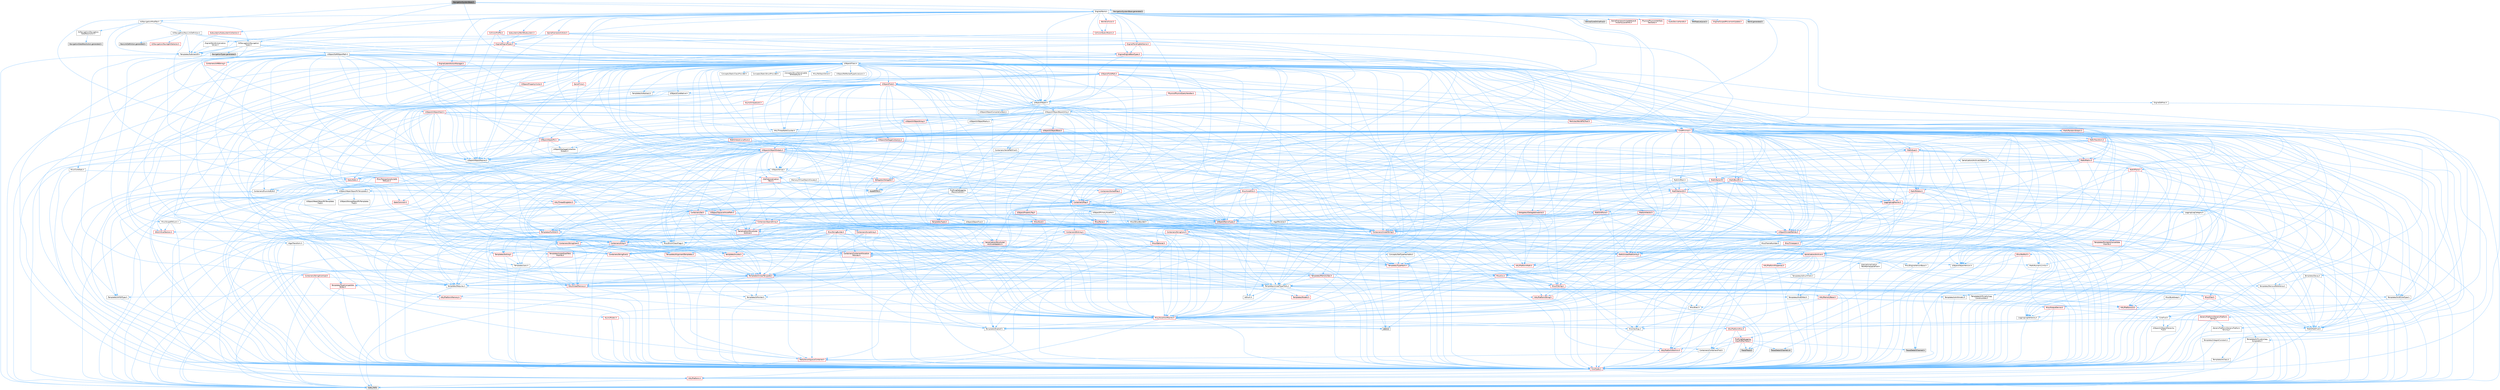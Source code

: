 digraph "NavigationSystemBase.h"
{
 // INTERACTIVE_SVG=YES
 // LATEX_PDF_SIZE
  bgcolor="transparent";
  edge [fontname=Helvetica,fontsize=10,labelfontname=Helvetica,labelfontsize=10];
  node [fontname=Helvetica,fontsize=10,shape=box,height=0.2,width=0.4];
  Node1 [id="Node000001",label="NavigationSystemBase.h",height=0.2,width=0.4,color="gray40", fillcolor="grey60", style="filled", fontcolor="black",tooltip=" "];
  Node1 -> Node2 [id="edge1_Node000001_Node000002",color="steelblue1",style="solid",tooltip=" "];
  Node2 [id="Node000002",label="UObject/Object.h",height=0.2,width=0.4,color="grey40", fillcolor="white", style="filled",URL="$db/dbf/Object_8h.html",tooltip=" "];
  Node2 -> Node3 [id="edge2_Node000002_Node000003",color="steelblue1",style="solid",tooltip=" "];
  Node3 [id="Node000003",label="UObject/Script.h",height=0.2,width=0.4,color="grey40", fillcolor="white", style="filled",URL="$de/dc6/Script_8h.html",tooltip=" "];
  Node3 -> Node4 [id="edge3_Node000003_Node000004",color="steelblue1",style="solid",tooltip=" "];
  Node4 [id="Node000004",label="Delegates/Delegate.h",height=0.2,width=0.4,color="red", fillcolor="#FFF0F0", style="filled",URL="$d4/d80/Delegate_8h.html",tooltip=" "];
  Node4 -> Node5 [id="edge4_Node000004_Node000005",color="steelblue1",style="solid",tooltip=" "];
  Node5 [id="Node000005",label="CoreTypes.h",height=0.2,width=0.4,color="red", fillcolor="#FFF0F0", style="filled",URL="$dc/dec/CoreTypes_8h.html",tooltip=" "];
  Node5 -> Node6 [id="edge5_Node000005_Node000006",color="steelblue1",style="solid",tooltip=" "];
  Node6 [id="Node000006",label="HAL/Platform.h",height=0.2,width=0.4,color="red", fillcolor="#FFF0F0", style="filled",URL="$d9/dd0/Platform_8h.html",tooltip=" "];
  Node6 -> Node9 [id="edge6_Node000006_Node000009",color="steelblue1",style="solid",tooltip=" "];
  Node9 [id="Node000009",label="type_traits",height=0.2,width=0.4,color="grey60", fillcolor="#E0E0E0", style="filled",tooltip=" "];
  Node4 -> Node19 [id="edge7_Node000004_Node000019",color="steelblue1",style="solid",tooltip=" "];
  Node19 [id="Node000019",label="Misc/AssertionMacros.h",height=0.2,width=0.4,color="red", fillcolor="#FFF0F0", style="filled",URL="$d0/dfa/AssertionMacros_8h.html",tooltip=" "];
  Node19 -> Node5 [id="edge8_Node000019_Node000005",color="steelblue1",style="solid",tooltip=" "];
  Node19 -> Node6 [id="edge9_Node000019_Node000006",color="steelblue1",style="solid",tooltip=" "];
  Node19 -> Node20 [id="edge10_Node000019_Node000020",color="steelblue1",style="solid",tooltip=" "];
  Node20 [id="Node000020",label="HAL/PlatformMisc.h",height=0.2,width=0.4,color="red", fillcolor="#FFF0F0", style="filled",URL="$d0/df5/PlatformMisc_8h.html",tooltip=" "];
  Node20 -> Node5 [id="edge11_Node000020_Node000005",color="steelblue1",style="solid",tooltip=" "];
  Node20 -> Node48 [id="edge12_Node000020_Node000048",color="steelblue1",style="solid",tooltip=" "];
  Node48 [id="Node000048",label="ProfilingDebugging\l/CpuProfilerTrace.h",height=0.2,width=0.4,color="red", fillcolor="#FFF0F0", style="filled",URL="$da/dcb/CpuProfilerTrace_8h.html",tooltip=" "];
  Node48 -> Node5 [id="edge13_Node000048_Node000005",color="steelblue1",style="solid",tooltip=" "];
  Node48 -> Node28 [id="edge14_Node000048_Node000028",color="steelblue1",style="solid",tooltip=" "];
  Node28 [id="Node000028",label="Containers/ContainersFwd.h",height=0.2,width=0.4,color="grey40", fillcolor="white", style="filled",URL="$d4/d0a/ContainersFwd_8h.html",tooltip=" "];
  Node28 -> Node6 [id="edge15_Node000028_Node000006",color="steelblue1",style="solid",tooltip=" "];
  Node28 -> Node5 [id="edge16_Node000028_Node000005",color="steelblue1",style="solid",tooltip=" "];
  Node28 -> Node25 [id="edge17_Node000028_Node000025",color="steelblue1",style="solid",tooltip=" "];
  Node25 [id="Node000025",label="Traits/IsContiguousContainer.h",height=0.2,width=0.4,color="red", fillcolor="#FFF0F0", style="filled",URL="$d5/d3c/IsContiguousContainer_8h.html",tooltip=" "];
  Node25 -> Node5 [id="edge18_Node000025_Node000005",color="steelblue1",style="solid",tooltip=" "];
  Node48 -> Node49 [id="edge19_Node000048_Node000049",color="steelblue1",style="solid",tooltip=" "];
  Node49 [id="Node000049",label="HAL/PlatformAtomics.h",height=0.2,width=0.4,color="red", fillcolor="#FFF0F0", style="filled",URL="$d3/d36/PlatformAtomics_8h.html",tooltip=" "];
  Node49 -> Node5 [id="edge20_Node000049_Node000005",color="steelblue1",style="solid",tooltip=" "];
  Node48 -> Node53 [id="edge21_Node000048_Node000053",color="steelblue1",style="solid",tooltip=" "];
  Node53 [id="Node000053",label="Trace/Detail/Channel.h",height=0.2,width=0.4,color="grey60", fillcolor="#E0E0E0", style="filled",tooltip=" "];
  Node48 -> Node54 [id="edge22_Node000048_Node000054",color="steelblue1",style="solid",tooltip=" "];
  Node54 [id="Node000054",label="Trace/Detail/Channel.inl",height=0.2,width=0.4,color="grey60", fillcolor="#E0E0E0", style="filled",tooltip=" "];
  Node48 -> Node55 [id="edge23_Node000048_Node000055",color="steelblue1",style="solid",tooltip=" "];
  Node55 [id="Node000055",label="Trace/Trace.h",height=0.2,width=0.4,color="grey60", fillcolor="#E0E0E0", style="filled",tooltip=" "];
  Node19 -> Node56 [id="edge24_Node000019_Node000056",color="steelblue1",style="solid",tooltip=" "];
  Node56 [id="Node000056",label="Templates/EnableIf.h",height=0.2,width=0.4,color="grey40", fillcolor="white", style="filled",URL="$d7/d60/EnableIf_8h.html",tooltip=" "];
  Node56 -> Node5 [id="edge25_Node000056_Node000005",color="steelblue1",style="solid",tooltip=" "];
  Node19 -> Node62 [id="edge26_Node000019_Node000062",color="steelblue1",style="solid",tooltip=" "];
  Node62 [id="Node000062",label="Misc/VarArgs.h",height=0.2,width=0.4,color="grey40", fillcolor="white", style="filled",URL="$d5/d6f/VarArgs_8h.html",tooltip=" "];
  Node62 -> Node5 [id="edge27_Node000062_Node000005",color="steelblue1",style="solid",tooltip=" "];
  Node19 -> Node69 [id="edge28_Node000019_Node000069",color="steelblue1",style="solid",tooltip=" "];
  Node69 [id="Node000069",label="atomic",height=0.2,width=0.4,color="grey60", fillcolor="#E0E0E0", style="filled",tooltip=" "];
  Node4 -> Node70 [id="edge29_Node000004_Node000070",color="steelblue1",style="solid",tooltip=" "];
  Node70 [id="Node000070",label="UObject/NameTypes.h",height=0.2,width=0.4,color="red", fillcolor="#FFF0F0", style="filled",URL="$d6/d35/NameTypes_8h.html",tooltip=" "];
  Node70 -> Node5 [id="edge30_Node000070_Node000005",color="steelblue1",style="solid",tooltip=" "];
  Node70 -> Node19 [id="edge31_Node000070_Node000019",color="steelblue1",style="solid",tooltip=" "];
  Node70 -> Node71 [id="edge32_Node000070_Node000071",color="steelblue1",style="solid",tooltip=" "];
  Node71 [id="Node000071",label="HAL/UnrealMemory.h",height=0.2,width=0.4,color="red", fillcolor="#FFF0F0", style="filled",URL="$d9/d96/UnrealMemory_8h.html",tooltip=" "];
  Node71 -> Node5 [id="edge33_Node000071_Node000005",color="steelblue1",style="solid",tooltip=" "];
  Node71 -> Node75 [id="edge34_Node000071_Node000075",color="steelblue1",style="solid",tooltip=" "];
  Node75 [id="Node000075",label="HAL/MemoryBase.h",height=0.2,width=0.4,color="red", fillcolor="#FFF0F0", style="filled",URL="$d6/d9f/MemoryBase_8h.html",tooltip=" "];
  Node75 -> Node5 [id="edge35_Node000075_Node000005",color="steelblue1",style="solid",tooltip=" "];
  Node75 -> Node49 [id="edge36_Node000075_Node000049",color="steelblue1",style="solid",tooltip=" "];
  Node75 -> Node32 [id="edge37_Node000075_Node000032",color="steelblue1",style="solid",tooltip=" "];
  Node32 [id="Node000032",label="HAL/PlatformCrt.h",height=0.2,width=0.4,color="red", fillcolor="#FFF0F0", style="filled",URL="$d8/d75/PlatformCrt_8h.html",tooltip=" "];
  Node75 -> Node76 [id="edge38_Node000075_Node000076",color="steelblue1",style="solid",tooltip=" "];
  Node76 [id="Node000076",label="Misc/Exec.h",height=0.2,width=0.4,color="grey40", fillcolor="white", style="filled",URL="$de/ddb/Exec_8h.html",tooltip=" "];
  Node76 -> Node5 [id="edge39_Node000076_Node000005",color="steelblue1",style="solid",tooltip=" "];
  Node76 -> Node19 [id="edge40_Node000076_Node000019",color="steelblue1",style="solid",tooltip=" "];
  Node75 -> Node77 [id="edge41_Node000075_Node000077",color="steelblue1",style="solid",tooltip=" "];
  Node77 [id="Node000077",label="Misc/OutputDevice.h",height=0.2,width=0.4,color="red", fillcolor="#FFF0F0", style="filled",URL="$d7/d32/OutputDevice_8h.html",tooltip=" "];
  Node77 -> Node27 [id="edge42_Node000077_Node000027",color="steelblue1",style="solid",tooltip=" "];
  Node27 [id="Node000027",label="CoreFwd.h",height=0.2,width=0.4,color="grey40", fillcolor="white", style="filled",URL="$d1/d1e/CoreFwd_8h.html",tooltip=" "];
  Node27 -> Node5 [id="edge43_Node000027_Node000005",color="steelblue1",style="solid",tooltip=" "];
  Node27 -> Node28 [id="edge44_Node000027_Node000028",color="steelblue1",style="solid",tooltip=" "];
  Node27 -> Node29 [id="edge45_Node000027_Node000029",color="steelblue1",style="solid",tooltip=" "];
  Node29 [id="Node000029",label="Math/MathFwd.h",height=0.2,width=0.4,color="grey40", fillcolor="white", style="filled",URL="$d2/d10/MathFwd_8h.html",tooltip=" "];
  Node29 -> Node6 [id="edge46_Node000029_Node000006",color="steelblue1",style="solid",tooltip=" "];
  Node27 -> Node30 [id="edge47_Node000027_Node000030",color="steelblue1",style="solid",tooltip=" "];
  Node30 [id="Node000030",label="UObject/UObjectHierarchy\lFwd.h",height=0.2,width=0.4,color="grey40", fillcolor="white", style="filled",URL="$d3/d13/UObjectHierarchyFwd_8h.html",tooltip=" "];
  Node77 -> Node5 [id="edge48_Node000077_Node000005",color="steelblue1",style="solid",tooltip=" "];
  Node77 -> Node78 [id="edge49_Node000077_Node000078",color="steelblue1",style="solid",tooltip=" "];
  Node78 [id="Node000078",label="Logging/LogVerbosity.h",height=0.2,width=0.4,color="grey40", fillcolor="white", style="filled",URL="$d2/d8f/LogVerbosity_8h.html",tooltip=" "];
  Node78 -> Node5 [id="edge50_Node000078_Node000005",color="steelblue1",style="solid",tooltip=" "];
  Node77 -> Node62 [id="edge51_Node000077_Node000062",color="steelblue1",style="solid",tooltip=" "];
  Node71 -> Node88 [id="edge52_Node000071_Node000088",color="steelblue1",style="solid",tooltip=" "];
  Node88 [id="Node000088",label="HAL/PlatformMemory.h",height=0.2,width=0.4,color="red", fillcolor="#FFF0F0", style="filled",URL="$de/d68/PlatformMemory_8h.html",tooltip=" "];
  Node88 -> Node5 [id="edge53_Node000088_Node000005",color="steelblue1",style="solid",tooltip=" "];
  Node71 -> Node91 [id="edge54_Node000071_Node000091",color="steelblue1",style="solid",tooltip=" "];
  Node91 [id="Node000091",label="Templates/IsPointer.h",height=0.2,width=0.4,color="grey40", fillcolor="white", style="filled",URL="$d7/d05/IsPointer_8h.html",tooltip=" "];
  Node91 -> Node5 [id="edge55_Node000091_Node000005",color="steelblue1",style="solid",tooltip=" "];
  Node70 -> Node92 [id="edge56_Node000070_Node000092",color="steelblue1",style="solid",tooltip=" "];
  Node92 [id="Node000092",label="Templates/UnrealTypeTraits.h",height=0.2,width=0.4,color="grey40", fillcolor="white", style="filled",URL="$d2/d2d/UnrealTypeTraits_8h.html",tooltip=" "];
  Node92 -> Node5 [id="edge57_Node000092_Node000005",color="steelblue1",style="solid",tooltip=" "];
  Node92 -> Node91 [id="edge58_Node000092_Node000091",color="steelblue1",style="solid",tooltip=" "];
  Node92 -> Node19 [id="edge59_Node000092_Node000019",color="steelblue1",style="solid",tooltip=" "];
  Node92 -> Node84 [id="edge60_Node000092_Node000084",color="steelblue1",style="solid",tooltip=" "];
  Node84 [id="Node000084",label="Templates/AndOrNot.h",height=0.2,width=0.4,color="grey40", fillcolor="white", style="filled",URL="$db/d0a/AndOrNot_8h.html",tooltip=" "];
  Node84 -> Node5 [id="edge61_Node000084_Node000005",color="steelblue1",style="solid",tooltip=" "];
  Node92 -> Node56 [id="edge62_Node000092_Node000056",color="steelblue1",style="solid",tooltip=" "];
  Node92 -> Node93 [id="edge63_Node000092_Node000093",color="steelblue1",style="solid",tooltip=" "];
  Node93 [id="Node000093",label="Templates/IsArithmetic.h",height=0.2,width=0.4,color="grey40", fillcolor="white", style="filled",URL="$d2/d5d/IsArithmetic_8h.html",tooltip=" "];
  Node93 -> Node5 [id="edge64_Node000093_Node000005",color="steelblue1",style="solid",tooltip=" "];
  Node92 -> Node59 [id="edge65_Node000092_Node000059",color="steelblue1",style="solid",tooltip=" "];
  Node59 [id="Node000059",label="IsEnum.h",height=0.2,width=0.4,color="grey40", fillcolor="white", style="filled",URL="$d4/de5/IsEnum_8h.html",tooltip=" "];
  Node92 -> Node94 [id="edge66_Node000092_Node000094",color="steelblue1",style="solid",tooltip=" "];
  Node94 [id="Node000094",label="Templates/Models.h",height=0.2,width=0.4,color="red", fillcolor="#FFF0F0", style="filled",URL="$d3/d0c/Models_8h.html",tooltip=" "];
  Node92 -> Node95 [id="edge67_Node000092_Node000095",color="steelblue1",style="solid",tooltip=" "];
  Node95 [id="Node000095",label="Templates/IsPODType.h",height=0.2,width=0.4,color="grey40", fillcolor="white", style="filled",URL="$d7/db1/IsPODType_8h.html",tooltip=" "];
  Node95 -> Node5 [id="edge68_Node000095_Node000005",color="steelblue1",style="solid",tooltip=" "];
  Node92 -> Node96 [id="edge69_Node000092_Node000096",color="steelblue1",style="solid",tooltip=" "];
  Node96 [id="Node000096",label="Templates/IsUECoreType.h",height=0.2,width=0.4,color="grey40", fillcolor="white", style="filled",URL="$d1/db8/IsUECoreType_8h.html",tooltip=" "];
  Node96 -> Node5 [id="edge70_Node000096_Node000005",color="steelblue1",style="solid",tooltip=" "];
  Node96 -> Node9 [id="edge71_Node000096_Node000009",color="steelblue1",style="solid",tooltip=" "];
  Node92 -> Node85 [id="edge72_Node000092_Node000085",color="steelblue1",style="solid",tooltip=" "];
  Node85 [id="Node000085",label="Templates/IsTriviallyCopy\lConstructible.h",height=0.2,width=0.4,color="grey40", fillcolor="white", style="filled",URL="$d3/d78/IsTriviallyCopyConstructible_8h.html",tooltip=" "];
  Node85 -> Node5 [id="edge73_Node000085_Node000005",color="steelblue1",style="solid",tooltip=" "];
  Node85 -> Node9 [id="edge74_Node000085_Node000009",color="steelblue1",style="solid",tooltip=" "];
  Node70 -> Node97 [id="edge75_Node000070_Node000097",color="steelblue1",style="solid",tooltip=" "];
  Node97 [id="Node000097",label="Templates/UnrealTemplate.h",height=0.2,width=0.4,color="red", fillcolor="#FFF0F0", style="filled",URL="$d4/d24/UnrealTemplate_8h.html",tooltip=" "];
  Node97 -> Node5 [id="edge76_Node000097_Node000005",color="steelblue1",style="solid",tooltip=" "];
  Node97 -> Node91 [id="edge77_Node000097_Node000091",color="steelblue1",style="solid",tooltip=" "];
  Node97 -> Node71 [id="edge78_Node000097_Node000071",color="steelblue1",style="solid",tooltip=" "];
  Node97 -> Node92 [id="edge79_Node000097_Node000092",color="steelblue1",style="solid",tooltip=" "];
  Node97 -> Node100 [id="edge80_Node000097_Node000100",color="steelblue1",style="solid",tooltip=" "];
  Node100 [id="Node000100",label="Templates/RemoveReference.h",height=0.2,width=0.4,color="grey40", fillcolor="white", style="filled",URL="$da/dbe/RemoveReference_8h.html",tooltip=" "];
  Node100 -> Node5 [id="edge81_Node000100_Node000005",color="steelblue1",style="solid",tooltip=" "];
  Node97 -> Node64 [id="edge82_Node000097_Node000064",color="steelblue1",style="solid",tooltip=" "];
  Node64 [id="Node000064",label="Templates/Requires.h",height=0.2,width=0.4,color="grey40", fillcolor="white", style="filled",URL="$dc/d96/Requires_8h.html",tooltip=" "];
  Node64 -> Node56 [id="edge83_Node000064_Node000056",color="steelblue1",style="solid",tooltip=" "];
  Node64 -> Node9 [id="edge84_Node000064_Node000009",color="steelblue1",style="solid",tooltip=" "];
  Node97 -> Node101 [id="edge85_Node000097_Node000101",color="steelblue1",style="solid",tooltip=" "];
  Node101 [id="Node000101",label="Templates/TypeCompatible\lBytes.h",height=0.2,width=0.4,color="red", fillcolor="#FFF0F0", style="filled",URL="$df/d0a/TypeCompatibleBytes_8h.html",tooltip=" "];
  Node101 -> Node5 [id="edge86_Node000101_Node000005",color="steelblue1",style="solid",tooltip=" "];
  Node101 -> Node9 [id="edge87_Node000101_Node000009",color="steelblue1",style="solid",tooltip=" "];
  Node97 -> Node25 [id="edge88_Node000097_Node000025",color="steelblue1",style="solid",tooltip=" "];
  Node97 -> Node9 [id="edge89_Node000097_Node000009",color="steelblue1",style="solid",tooltip=" "];
  Node70 -> Node103 [id="edge90_Node000070_Node000103",color="steelblue1",style="solid",tooltip=" "];
  Node103 [id="Node000103",label="Containers/UnrealString.h",height=0.2,width=0.4,color="red", fillcolor="#FFF0F0", style="filled",URL="$d5/dba/UnrealString_8h.html",tooltip=" "];
  Node70 -> Node107 [id="edge91_Node000070_Node000107",color="steelblue1",style="solid",tooltip=" "];
  Node107 [id="Node000107",label="HAL/CriticalSection.h",height=0.2,width=0.4,color="red", fillcolor="#FFF0F0", style="filled",URL="$d6/d90/CriticalSection_8h.html",tooltip=" "];
  Node70 -> Node110 [id="edge92_Node000070_Node000110",color="steelblue1",style="solid",tooltip=" "];
  Node110 [id="Node000110",label="Containers/StringConv.h",height=0.2,width=0.4,color="red", fillcolor="#FFF0F0", style="filled",URL="$d3/ddf/StringConv_8h.html",tooltip=" "];
  Node110 -> Node5 [id="edge93_Node000110_Node000005",color="steelblue1",style="solid",tooltip=" "];
  Node110 -> Node19 [id="edge94_Node000110_Node000019",color="steelblue1",style="solid",tooltip=" "];
  Node110 -> Node111 [id="edge95_Node000110_Node000111",color="steelblue1",style="solid",tooltip=" "];
  Node111 [id="Node000111",label="Containers/ContainerAllocation\lPolicies.h",height=0.2,width=0.4,color="red", fillcolor="#FFF0F0", style="filled",URL="$d7/dff/ContainerAllocationPolicies_8h.html",tooltip=" "];
  Node111 -> Node5 [id="edge96_Node000111_Node000005",color="steelblue1",style="solid",tooltip=" "];
  Node111 -> Node111 [id="edge97_Node000111_Node000111",color="steelblue1",style="solid",tooltip=" "];
  Node111 -> Node113 [id="edge98_Node000111_Node000113",color="steelblue1",style="solid",tooltip=" "];
  Node113 [id="Node000113",label="HAL/PlatformMath.h",height=0.2,width=0.4,color="red", fillcolor="#FFF0F0", style="filled",URL="$dc/d53/PlatformMath_8h.html",tooltip=" "];
  Node113 -> Node5 [id="edge99_Node000113_Node000005",color="steelblue1",style="solid",tooltip=" "];
  Node111 -> Node71 [id="edge100_Node000111_Node000071",color="steelblue1",style="solid",tooltip=" "];
  Node111 -> Node42 [id="edge101_Node000111_Node000042",color="steelblue1",style="solid",tooltip=" "];
  Node42 [id="Node000042",label="Math/NumericLimits.h",height=0.2,width=0.4,color="grey40", fillcolor="white", style="filled",URL="$df/d1b/NumericLimits_8h.html",tooltip=" "];
  Node42 -> Node5 [id="edge102_Node000042_Node000005",color="steelblue1",style="solid",tooltip=" "];
  Node111 -> Node19 [id="edge103_Node000111_Node000019",color="steelblue1",style="solid",tooltip=" "];
  Node111 -> Node122 [id="edge104_Node000111_Node000122",color="steelblue1",style="solid",tooltip=" "];
  Node122 [id="Node000122",label="Templates/MemoryOps.h",height=0.2,width=0.4,color="red", fillcolor="#FFF0F0", style="filled",URL="$db/dea/MemoryOps_8h.html",tooltip=" "];
  Node122 -> Node5 [id="edge105_Node000122_Node000005",color="steelblue1",style="solid",tooltip=" "];
  Node122 -> Node71 [id="edge106_Node000122_Node000071",color="steelblue1",style="solid",tooltip=" "];
  Node122 -> Node86 [id="edge107_Node000122_Node000086",color="steelblue1",style="solid",tooltip=" "];
  Node86 [id="Node000086",label="Templates/IsTriviallyCopy\lAssignable.h",height=0.2,width=0.4,color="grey40", fillcolor="white", style="filled",URL="$d2/df2/IsTriviallyCopyAssignable_8h.html",tooltip=" "];
  Node86 -> Node5 [id="edge108_Node000086_Node000005",color="steelblue1",style="solid",tooltip=" "];
  Node86 -> Node9 [id="edge109_Node000086_Node000009",color="steelblue1",style="solid",tooltip=" "];
  Node122 -> Node85 [id="edge110_Node000122_Node000085",color="steelblue1",style="solid",tooltip=" "];
  Node122 -> Node64 [id="edge111_Node000122_Node000064",color="steelblue1",style="solid",tooltip=" "];
  Node122 -> Node92 [id="edge112_Node000122_Node000092",color="steelblue1",style="solid",tooltip=" "];
  Node122 -> Node9 [id="edge113_Node000122_Node000009",color="steelblue1",style="solid",tooltip=" "];
  Node111 -> Node101 [id="edge114_Node000111_Node000101",color="steelblue1",style="solid",tooltip=" "];
  Node111 -> Node9 [id="edge115_Node000111_Node000009",color="steelblue1",style="solid",tooltip=" "];
  Node110 -> Node123 [id="edge116_Node000110_Node000123",color="steelblue1",style="solid",tooltip=" "];
  Node123 [id="Node000123",label="Containers/Array.h",height=0.2,width=0.4,color="red", fillcolor="#FFF0F0", style="filled",URL="$df/dd0/Array_8h.html",tooltip=" "];
  Node123 -> Node5 [id="edge117_Node000123_Node000005",color="steelblue1",style="solid",tooltip=" "];
  Node123 -> Node19 [id="edge118_Node000123_Node000019",color="steelblue1",style="solid",tooltip=" "];
  Node123 -> Node71 [id="edge119_Node000123_Node000071",color="steelblue1",style="solid",tooltip=" "];
  Node123 -> Node92 [id="edge120_Node000123_Node000092",color="steelblue1",style="solid",tooltip=" "];
  Node123 -> Node97 [id="edge121_Node000123_Node000097",color="steelblue1",style="solid",tooltip=" "];
  Node123 -> Node111 [id="edge122_Node000123_Node000111",color="steelblue1",style="solid",tooltip=" "];
  Node123 -> Node130 [id="edge123_Node000123_Node000130",color="steelblue1",style="solid",tooltip=" "];
  Node130 [id="Node000130",label="Serialization/Archive.h",height=0.2,width=0.4,color="red", fillcolor="#FFF0F0", style="filled",URL="$d7/d3b/Archive_8h.html",tooltip=" "];
  Node130 -> Node27 [id="edge124_Node000130_Node000027",color="steelblue1",style="solid",tooltip=" "];
  Node130 -> Node5 [id="edge125_Node000130_Node000005",color="steelblue1",style="solid",tooltip=" "];
  Node130 -> Node131 [id="edge126_Node000130_Node000131",color="steelblue1",style="solid",tooltip=" "];
  Node131 [id="Node000131",label="HAL/PlatformProperties.h",height=0.2,width=0.4,color="red", fillcolor="#FFF0F0", style="filled",URL="$d9/db0/PlatformProperties_8h.html",tooltip=" "];
  Node131 -> Node5 [id="edge127_Node000131_Node000005",color="steelblue1",style="solid",tooltip=" "];
  Node130 -> Node134 [id="edge128_Node000130_Node000134",color="steelblue1",style="solid",tooltip=" "];
  Node134 [id="Node000134",label="Internationalization\l/TextNamespaceFwd.h",height=0.2,width=0.4,color="grey40", fillcolor="white", style="filled",URL="$d8/d97/TextNamespaceFwd_8h.html",tooltip=" "];
  Node134 -> Node5 [id="edge129_Node000134_Node000005",color="steelblue1",style="solid",tooltip=" "];
  Node130 -> Node29 [id="edge130_Node000130_Node000029",color="steelblue1",style="solid",tooltip=" "];
  Node130 -> Node19 [id="edge131_Node000130_Node000019",color="steelblue1",style="solid",tooltip=" "];
  Node130 -> Node135 [id="edge132_Node000130_Node000135",color="steelblue1",style="solid",tooltip=" "];
  Node135 [id="Node000135",label="Misc/EngineVersionBase.h",height=0.2,width=0.4,color="grey40", fillcolor="white", style="filled",URL="$d5/d2b/EngineVersionBase_8h.html",tooltip=" "];
  Node135 -> Node5 [id="edge133_Node000135_Node000005",color="steelblue1",style="solid",tooltip=" "];
  Node130 -> Node62 [id="edge134_Node000130_Node000062",color="steelblue1",style="solid",tooltip=" "];
  Node130 -> Node56 [id="edge135_Node000130_Node000056",color="steelblue1",style="solid",tooltip=" "];
  Node130 -> Node138 [id="edge136_Node000130_Node000138",color="steelblue1",style="solid",tooltip=" "];
  Node138 [id="Node000138",label="Templates/IsEnumClass.h",height=0.2,width=0.4,color="grey40", fillcolor="white", style="filled",URL="$d7/d15/IsEnumClass_8h.html",tooltip=" "];
  Node138 -> Node5 [id="edge137_Node000138_Node000005",color="steelblue1",style="solid",tooltip=" "];
  Node138 -> Node84 [id="edge138_Node000138_Node000084",color="steelblue1",style="solid",tooltip=" "];
  Node130 -> Node97 [id="edge139_Node000130_Node000097",color="steelblue1",style="solid",tooltip=" "];
  Node130 -> Node139 [id="edge140_Node000130_Node000139",color="steelblue1",style="solid",tooltip=" "];
  Node139 [id="Node000139",label="UObject/ObjectVersion.h",height=0.2,width=0.4,color="grey40", fillcolor="white", style="filled",URL="$da/d63/ObjectVersion_8h.html",tooltip=" "];
  Node139 -> Node5 [id="edge141_Node000139_Node000005",color="steelblue1",style="solid",tooltip=" "];
  Node123 -> Node167 [id="edge142_Node000123_Node000167",color="steelblue1",style="solid",tooltip=" "];
  Node167 [id="Node000167",label="Concepts/GetTypeHashable.h",height=0.2,width=0.4,color="grey40", fillcolor="white", style="filled",URL="$d3/da2/GetTypeHashable_8h.html",tooltip=" "];
  Node167 -> Node5 [id="edge143_Node000167_Node000005",color="steelblue1",style="solid",tooltip=" "];
  Node167 -> Node145 [id="edge144_Node000167_Node000145",color="steelblue1",style="solid",tooltip=" "];
  Node145 [id="Node000145",label="Templates/TypeHash.h",height=0.2,width=0.4,color="red", fillcolor="#FFF0F0", style="filled",URL="$d1/d62/TypeHash_8h.html",tooltip=" "];
  Node145 -> Node5 [id="edge145_Node000145_Node000005",color="steelblue1",style="solid",tooltip=" "];
  Node145 -> Node64 [id="edge146_Node000145_Node000064",color="steelblue1",style="solid",tooltip=" "];
  Node145 -> Node146 [id="edge147_Node000145_Node000146",color="steelblue1",style="solid",tooltip=" "];
  Node146 [id="Node000146",label="Misc/Crc.h",height=0.2,width=0.4,color="red", fillcolor="#FFF0F0", style="filled",URL="$d4/dd2/Crc_8h.html",tooltip=" "];
  Node146 -> Node5 [id="edge148_Node000146_Node000005",color="steelblue1",style="solid",tooltip=" "];
  Node146 -> Node73 [id="edge149_Node000146_Node000073",color="steelblue1",style="solid",tooltip=" "];
  Node73 [id="Node000073",label="HAL/PlatformString.h",height=0.2,width=0.4,color="red", fillcolor="#FFF0F0", style="filled",URL="$db/db5/PlatformString_8h.html",tooltip=" "];
  Node73 -> Node5 [id="edge150_Node000073_Node000005",color="steelblue1",style="solid",tooltip=" "];
  Node146 -> Node19 [id="edge151_Node000146_Node000019",color="steelblue1",style="solid",tooltip=" "];
  Node146 -> Node147 [id="edge152_Node000146_Node000147",color="steelblue1",style="solid",tooltip=" "];
  Node147 [id="Node000147",label="Misc/CString.h",height=0.2,width=0.4,color="red", fillcolor="#FFF0F0", style="filled",URL="$d2/d49/CString_8h.html",tooltip=" "];
  Node147 -> Node5 [id="edge153_Node000147_Node000005",color="steelblue1",style="solid",tooltip=" "];
  Node147 -> Node32 [id="edge154_Node000147_Node000032",color="steelblue1",style="solid",tooltip=" "];
  Node147 -> Node73 [id="edge155_Node000147_Node000073",color="steelblue1",style="solid",tooltip=" "];
  Node147 -> Node19 [id="edge156_Node000147_Node000019",color="steelblue1",style="solid",tooltip=" "];
  Node147 -> Node148 [id="edge157_Node000147_Node000148",color="steelblue1",style="solid",tooltip=" "];
  Node148 [id="Node000148",label="Misc/Char.h",height=0.2,width=0.4,color="red", fillcolor="#FFF0F0", style="filled",URL="$d0/d58/Char_8h.html",tooltip=" "];
  Node148 -> Node5 [id="edge158_Node000148_Node000005",color="steelblue1",style="solid",tooltip=" "];
  Node148 -> Node9 [id="edge159_Node000148_Node000009",color="steelblue1",style="solid",tooltip=" "];
  Node147 -> Node62 [id="edge160_Node000147_Node000062",color="steelblue1",style="solid",tooltip=" "];
  Node146 -> Node148 [id="edge161_Node000146_Node000148",color="steelblue1",style="solid",tooltip=" "];
  Node146 -> Node92 [id="edge162_Node000146_Node000092",color="steelblue1",style="solid",tooltip=" "];
  Node145 -> Node9 [id="edge163_Node000145_Node000009",color="steelblue1",style="solid",tooltip=" "];
  Node123 -> Node156 [id="edge164_Node000123_Node000156",color="steelblue1",style="solid",tooltip=" "];
  Node156 [id="Node000156",label="Templates/Invoke.h",height=0.2,width=0.4,color="red", fillcolor="#FFF0F0", style="filled",URL="$d7/deb/Invoke_8h.html",tooltip=" "];
  Node156 -> Node5 [id="edge165_Node000156_Node000005",color="steelblue1",style="solid",tooltip=" "];
  Node156 -> Node97 [id="edge166_Node000156_Node000097",color="steelblue1",style="solid",tooltip=" "];
  Node156 -> Node9 [id="edge167_Node000156_Node000009",color="steelblue1",style="solid",tooltip=" "];
  Node123 -> Node161 [id="edge168_Node000123_Node000161",color="steelblue1",style="solid",tooltip=" "];
  Node161 [id="Node000161",label="Templates/Less.h",height=0.2,width=0.4,color="grey40", fillcolor="white", style="filled",URL="$de/dc8/Less_8h.html",tooltip=" "];
  Node161 -> Node5 [id="edge169_Node000161_Node000005",color="steelblue1",style="solid",tooltip=" "];
  Node161 -> Node97 [id="edge170_Node000161_Node000097",color="steelblue1",style="solid",tooltip=" "];
  Node123 -> Node168 [id="edge171_Node000123_Node000168",color="steelblue1",style="solid",tooltip=" "];
  Node168 [id="Node000168",label="Templates/LosesQualifiers\lFromTo.h",height=0.2,width=0.4,color="red", fillcolor="#FFF0F0", style="filled",URL="$d2/db3/LosesQualifiersFromTo_8h.html",tooltip=" "];
  Node168 -> Node9 [id="edge172_Node000168_Node000009",color="steelblue1",style="solid",tooltip=" "];
  Node123 -> Node64 [id="edge173_Node000123_Node000064",color="steelblue1",style="solid",tooltip=" "];
  Node123 -> Node169 [id="edge174_Node000123_Node000169",color="steelblue1",style="solid",tooltip=" "];
  Node169 [id="Node000169",label="Templates/Sorting.h",height=0.2,width=0.4,color="red", fillcolor="#FFF0F0", style="filled",URL="$d3/d9e/Sorting_8h.html",tooltip=" "];
  Node169 -> Node5 [id="edge175_Node000169_Node000005",color="steelblue1",style="solid",tooltip=" "];
  Node169 -> Node113 [id="edge176_Node000169_Node000113",color="steelblue1",style="solid",tooltip=" "];
  Node169 -> Node161 [id="edge177_Node000169_Node000161",color="steelblue1",style="solid",tooltip=" "];
  Node123 -> Node173 [id="edge178_Node000123_Node000173",color="steelblue1",style="solid",tooltip=" "];
  Node173 [id="Node000173",label="Templates/AlignmentTemplates.h",height=0.2,width=0.4,color="red", fillcolor="#FFF0F0", style="filled",URL="$dd/d32/AlignmentTemplates_8h.html",tooltip=" "];
  Node173 -> Node5 [id="edge179_Node000173_Node000005",color="steelblue1",style="solid",tooltip=" "];
  Node173 -> Node91 [id="edge180_Node000173_Node000091",color="steelblue1",style="solid",tooltip=" "];
  Node123 -> Node9 [id="edge181_Node000123_Node000009",color="steelblue1",style="solid",tooltip=" "];
  Node110 -> Node147 [id="edge182_Node000110_Node000147",color="steelblue1",style="solid",tooltip=" "];
  Node110 -> Node97 [id="edge183_Node000110_Node000097",color="steelblue1",style="solid",tooltip=" "];
  Node110 -> Node92 [id="edge184_Node000110_Node000092",color="steelblue1",style="solid",tooltip=" "];
  Node110 -> Node25 [id="edge185_Node000110_Node000025",color="steelblue1",style="solid",tooltip=" "];
  Node110 -> Node9 [id="edge186_Node000110_Node000009",color="steelblue1",style="solid",tooltip=" "];
  Node70 -> Node22 [id="edge187_Node000070_Node000022",color="steelblue1",style="solid",tooltip=" "];
  Node22 [id="Node000022",label="Containers/StringFwd.h",height=0.2,width=0.4,color="red", fillcolor="#FFF0F0", style="filled",URL="$df/d37/StringFwd_8h.html",tooltip=" "];
  Node22 -> Node5 [id="edge188_Node000022_Node000005",color="steelblue1",style="solid",tooltip=" "];
  Node22 -> Node25 [id="edge189_Node000022_Node000025",color="steelblue1",style="solid",tooltip=" "];
  Node70 -> Node175 [id="edge190_Node000070_Node000175",color="steelblue1",style="solid",tooltip=" "];
  Node175 [id="Node000175",label="UObject/UnrealNames.h",height=0.2,width=0.4,color="red", fillcolor="#FFF0F0", style="filled",URL="$d8/db1/UnrealNames_8h.html",tooltip=" "];
  Node175 -> Node5 [id="edge191_Node000175_Node000005",color="steelblue1",style="solid",tooltip=" "];
  Node70 -> Node177 [id="edge192_Node000070_Node000177",color="steelblue1",style="solid",tooltip=" "];
  Node177 [id="Node000177",label="Misc/StringBuilder.h",height=0.2,width=0.4,color="red", fillcolor="#FFF0F0", style="filled",URL="$d4/d52/StringBuilder_8h.html",tooltip=" "];
  Node177 -> Node22 [id="edge193_Node000177_Node000022",color="steelblue1",style="solid",tooltip=" "];
  Node177 -> Node178 [id="edge194_Node000177_Node000178",color="steelblue1",style="solid",tooltip=" "];
  Node178 [id="Node000178",label="Containers/StringView.h",height=0.2,width=0.4,color="red", fillcolor="#FFF0F0", style="filled",URL="$dd/dea/StringView_8h.html",tooltip=" "];
  Node178 -> Node5 [id="edge195_Node000178_Node000005",color="steelblue1",style="solid",tooltip=" "];
  Node178 -> Node22 [id="edge196_Node000178_Node000022",color="steelblue1",style="solid",tooltip=" "];
  Node178 -> Node71 [id="edge197_Node000178_Node000071",color="steelblue1",style="solid",tooltip=" "];
  Node178 -> Node42 [id="edge198_Node000178_Node000042",color="steelblue1",style="solid",tooltip=" "];
  Node178 -> Node172 [id="edge199_Node000178_Node000172",color="steelblue1",style="solid",tooltip=" "];
  Node172 [id="Node000172",label="Math/UnrealMathUtility.h",height=0.2,width=0.4,color="red", fillcolor="#FFF0F0", style="filled",URL="$db/db8/UnrealMathUtility_8h.html",tooltip=" "];
  Node172 -> Node5 [id="edge200_Node000172_Node000005",color="steelblue1",style="solid",tooltip=" "];
  Node172 -> Node19 [id="edge201_Node000172_Node000019",color="steelblue1",style="solid",tooltip=" "];
  Node172 -> Node113 [id="edge202_Node000172_Node000113",color="steelblue1",style="solid",tooltip=" "];
  Node172 -> Node29 [id="edge203_Node000172_Node000029",color="steelblue1",style="solid",tooltip=" "];
  Node172 -> Node64 [id="edge204_Node000172_Node000064",color="steelblue1",style="solid",tooltip=" "];
  Node178 -> Node146 [id="edge205_Node000178_Node000146",color="steelblue1",style="solid",tooltip=" "];
  Node178 -> Node147 [id="edge206_Node000178_Node000147",color="steelblue1",style="solid",tooltip=" "];
  Node178 -> Node64 [id="edge207_Node000178_Node000064",color="steelblue1",style="solid",tooltip=" "];
  Node178 -> Node97 [id="edge208_Node000178_Node000097",color="steelblue1",style="solid",tooltip=" "];
  Node178 -> Node25 [id="edge209_Node000178_Node000025",color="steelblue1",style="solid",tooltip=" "];
  Node178 -> Node9 [id="edge210_Node000178_Node000009",color="steelblue1",style="solid",tooltip=" "];
  Node177 -> Node5 [id="edge211_Node000177_Node000005",color="steelblue1",style="solid",tooltip=" "];
  Node177 -> Node73 [id="edge212_Node000177_Node000073",color="steelblue1",style="solid",tooltip=" "];
  Node177 -> Node71 [id="edge213_Node000177_Node000071",color="steelblue1",style="solid",tooltip=" "];
  Node177 -> Node19 [id="edge214_Node000177_Node000019",color="steelblue1",style="solid",tooltip=" "];
  Node177 -> Node147 [id="edge215_Node000177_Node000147",color="steelblue1",style="solid",tooltip=" "];
  Node177 -> Node56 [id="edge216_Node000177_Node000056",color="steelblue1",style="solid",tooltip=" "];
  Node177 -> Node64 [id="edge217_Node000177_Node000064",color="steelblue1",style="solid",tooltip=" "];
  Node177 -> Node97 [id="edge218_Node000177_Node000097",color="steelblue1",style="solid",tooltip=" "];
  Node177 -> Node92 [id="edge219_Node000177_Node000092",color="steelblue1",style="solid",tooltip=" "];
  Node177 -> Node25 [id="edge220_Node000177_Node000025",color="steelblue1",style="solid",tooltip=" "];
  Node177 -> Node9 [id="edge221_Node000177_Node000009",color="steelblue1",style="solid",tooltip=" "];
  Node70 -> Node55 [id="edge222_Node000070_Node000055",color="steelblue1",style="solid",tooltip=" "];
  Node4 -> Node226 [id="edge223_Node000004_Node000226",color="steelblue1",style="solid",tooltip=" "];
  Node226 [id="Node000226",label="UObject/WeakObjectPtrTemplates.h",height=0.2,width=0.4,color="grey40", fillcolor="white", style="filled",URL="$d8/d3b/WeakObjectPtrTemplates_8h.html",tooltip=" "];
  Node226 -> Node5 [id="edge224_Node000226_Node000005",color="steelblue1",style="solid",tooltip=" "];
  Node226 -> Node168 [id="edge225_Node000226_Node000168",color="steelblue1",style="solid",tooltip=" "];
  Node226 -> Node64 [id="edge226_Node000226_Node000064",color="steelblue1",style="solid",tooltip=" "];
  Node226 -> Node185 [id="edge227_Node000226_Node000185",color="steelblue1",style="solid",tooltip=" "];
  Node185 [id="Node000185",label="Containers/Map.h",height=0.2,width=0.4,color="red", fillcolor="#FFF0F0", style="filled",URL="$df/d79/Map_8h.html",tooltip=" "];
  Node185 -> Node5 [id="edge228_Node000185_Node000005",color="steelblue1",style="solid",tooltip=" "];
  Node185 -> Node186 [id="edge229_Node000185_Node000186",color="steelblue1",style="solid",tooltip=" "];
  Node186 [id="Node000186",label="Algo/Reverse.h",height=0.2,width=0.4,color="grey40", fillcolor="white", style="filled",URL="$d5/d93/Reverse_8h.html",tooltip=" "];
  Node186 -> Node5 [id="edge230_Node000186_Node000005",color="steelblue1",style="solid",tooltip=" "];
  Node186 -> Node97 [id="edge231_Node000186_Node000097",color="steelblue1",style="solid",tooltip=" "];
  Node185 -> Node187 [id="edge232_Node000185_Node000187",color="steelblue1",style="solid",tooltip=" "];
  Node187 [id="Node000187",label="Containers/Set.h",height=0.2,width=0.4,color="red", fillcolor="#FFF0F0", style="filled",URL="$d4/d45/Set_8h.html",tooltip=" "];
  Node187 -> Node111 [id="edge233_Node000187_Node000111",color="steelblue1",style="solid",tooltip=" "];
  Node187 -> Node189 [id="edge234_Node000187_Node000189",color="steelblue1",style="solid",tooltip=" "];
  Node189 [id="Node000189",label="Containers/SparseArray.h",height=0.2,width=0.4,color="red", fillcolor="#FFF0F0", style="filled",URL="$d5/dbf/SparseArray_8h.html",tooltip=" "];
  Node189 -> Node5 [id="edge235_Node000189_Node000005",color="steelblue1",style="solid",tooltip=" "];
  Node189 -> Node19 [id="edge236_Node000189_Node000019",color="steelblue1",style="solid",tooltip=" "];
  Node189 -> Node71 [id="edge237_Node000189_Node000071",color="steelblue1",style="solid",tooltip=" "];
  Node189 -> Node92 [id="edge238_Node000189_Node000092",color="steelblue1",style="solid",tooltip=" "];
  Node189 -> Node97 [id="edge239_Node000189_Node000097",color="steelblue1",style="solid",tooltip=" "];
  Node189 -> Node111 [id="edge240_Node000189_Node000111",color="steelblue1",style="solid",tooltip=" "];
  Node189 -> Node161 [id="edge241_Node000189_Node000161",color="steelblue1",style="solid",tooltip=" "];
  Node189 -> Node123 [id="edge242_Node000189_Node000123",color="steelblue1",style="solid",tooltip=" "];
  Node189 -> Node172 [id="edge243_Node000189_Node000172",color="steelblue1",style="solid",tooltip=" "];
  Node189 -> Node190 [id="edge244_Node000189_Node000190",color="steelblue1",style="solid",tooltip=" "];
  Node190 [id="Node000190",label="Containers/ScriptArray.h",height=0.2,width=0.4,color="red", fillcolor="#FFF0F0", style="filled",URL="$dc/daf/ScriptArray_8h.html",tooltip=" "];
  Node190 -> Node5 [id="edge245_Node000190_Node000005",color="steelblue1",style="solid",tooltip=" "];
  Node190 -> Node19 [id="edge246_Node000190_Node000019",color="steelblue1",style="solid",tooltip=" "];
  Node190 -> Node71 [id="edge247_Node000190_Node000071",color="steelblue1",style="solid",tooltip=" "];
  Node190 -> Node111 [id="edge248_Node000190_Node000111",color="steelblue1",style="solid",tooltip=" "];
  Node190 -> Node123 [id="edge249_Node000190_Node000123",color="steelblue1",style="solid",tooltip=" "];
  Node189 -> Node191 [id="edge250_Node000189_Node000191",color="steelblue1",style="solid",tooltip=" "];
  Node191 [id="Node000191",label="Containers/BitArray.h",height=0.2,width=0.4,color="red", fillcolor="#FFF0F0", style="filled",URL="$d1/de4/BitArray_8h.html",tooltip=" "];
  Node191 -> Node111 [id="edge251_Node000191_Node000111",color="steelblue1",style="solid",tooltip=" "];
  Node191 -> Node5 [id="edge252_Node000191_Node000005",color="steelblue1",style="solid",tooltip=" "];
  Node191 -> Node49 [id="edge253_Node000191_Node000049",color="steelblue1",style="solid",tooltip=" "];
  Node191 -> Node71 [id="edge254_Node000191_Node000071",color="steelblue1",style="solid",tooltip=" "];
  Node191 -> Node172 [id="edge255_Node000191_Node000172",color="steelblue1",style="solid",tooltip=" "];
  Node191 -> Node19 [id="edge256_Node000191_Node000019",color="steelblue1",style="solid",tooltip=" "];
  Node191 -> Node44 [id="edge257_Node000191_Node000044",color="steelblue1",style="solid",tooltip=" "];
  Node44 [id="Node000044",label="Misc/EnumClassFlags.h",height=0.2,width=0.4,color="grey40", fillcolor="white", style="filled",URL="$d8/de7/EnumClassFlags_8h.html",tooltip=" "];
  Node191 -> Node130 [id="edge258_Node000191_Node000130",color="steelblue1",style="solid",tooltip=" "];
  Node191 -> Node56 [id="edge259_Node000191_Node000056",color="steelblue1",style="solid",tooltip=" "];
  Node191 -> Node156 [id="edge260_Node000191_Node000156",color="steelblue1",style="solid",tooltip=" "];
  Node191 -> Node97 [id="edge261_Node000191_Node000097",color="steelblue1",style="solid",tooltip=" "];
  Node191 -> Node92 [id="edge262_Node000191_Node000092",color="steelblue1",style="solid",tooltip=" "];
  Node189 -> Node192 [id="edge263_Node000189_Node000192",color="steelblue1",style="solid",tooltip=" "];
  Node192 [id="Node000192",label="Serialization/Structured\lArchive.h",height=0.2,width=0.4,color="red", fillcolor="#FFF0F0", style="filled",URL="$d9/d1e/StructuredArchive_8h.html",tooltip=" "];
  Node192 -> Node123 [id="edge264_Node000192_Node000123",color="steelblue1",style="solid",tooltip=" "];
  Node192 -> Node111 [id="edge265_Node000192_Node000111",color="steelblue1",style="solid",tooltip=" "];
  Node192 -> Node5 [id="edge266_Node000192_Node000005",color="steelblue1",style="solid",tooltip=" "];
  Node192 -> Node130 [id="edge267_Node000192_Node000130",color="steelblue1",style="solid",tooltip=" "];
  Node192 -> Node196 [id="edge268_Node000192_Node000196",color="steelblue1",style="solid",tooltip=" "];
  Node196 [id="Node000196",label="Serialization/Structured\lArchiveAdapters.h",height=0.2,width=0.4,color="red", fillcolor="#FFF0F0", style="filled",URL="$d3/de1/StructuredArchiveAdapters_8h.html",tooltip=" "];
  Node196 -> Node5 [id="edge269_Node000196_Node000005",color="steelblue1",style="solid",tooltip=" "];
  Node196 -> Node94 [id="edge270_Node000196_Node000094",color="steelblue1",style="solid",tooltip=" "];
  Node189 -> Node103 [id="edge271_Node000189_Node000103",color="steelblue1",style="solid",tooltip=" "];
  Node187 -> Node28 [id="edge272_Node000187_Node000028",color="steelblue1",style="solid",tooltip=" "];
  Node187 -> Node172 [id="edge273_Node000187_Node000172",color="steelblue1",style="solid",tooltip=" "];
  Node187 -> Node19 [id="edge274_Node000187_Node000019",color="steelblue1",style="solid",tooltip=" "];
  Node187 -> Node207 [id="edge275_Node000187_Node000207",color="steelblue1",style="solid",tooltip=" "];
  Node207 [id="Node000207",label="Misc/StructBuilder.h",height=0.2,width=0.4,color="grey40", fillcolor="white", style="filled",URL="$d9/db3/StructBuilder_8h.html",tooltip=" "];
  Node207 -> Node5 [id="edge276_Node000207_Node000005",color="steelblue1",style="solid",tooltip=" "];
  Node207 -> Node172 [id="edge277_Node000207_Node000172",color="steelblue1",style="solid",tooltip=" "];
  Node207 -> Node173 [id="edge278_Node000207_Node000173",color="steelblue1",style="solid",tooltip=" "];
  Node187 -> Node192 [id="edge279_Node000187_Node000192",color="steelblue1",style="solid",tooltip=" "];
  Node187 -> Node208 [id="edge280_Node000187_Node000208",color="steelblue1",style="solid",tooltip=" "];
  Node208 [id="Node000208",label="Templates/Function.h",height=0.2,width=0.4,color="red", fillcolor="#FFF0F0", style="filled",URL="$df/df5/Function_8h.html",tooltip=" "];
  Node208 -> Node5 [id="edge281_Node000208_Node000005",color="steelblue1",style="solid",tooltip=" "];
  Node208 -> Node19 [id="edge282_Node000208_Node000019",color="steelblue1",style="solid",tooltip=" "];
  Node208 -> Node71 [id="edge283_Node000208_Node000071",color="steelblue1",style="solid",tooltip=" "];
  Node208 -> Node92 [id="edge284_Node000208_Node000092",color="steelblue1",style="solid",tooltip=" "];
  Node208 -> Node156 [id="edge285_Node000208_Node000156",color="steelblue1",style="solid",tooltip=" "];
  Node208 -> Node97 [id="edge286_Node000208_Node000097",color="steelblue1",style="solid",tooltip=" "];
  Node208 -> Node64 [id="edge287_Node000208_Node000064",color="steelblue1",style="solid",tooltip=" "];
  Node208 -> Node172 [id="edge288_Node000208_Node000172",color="steelblue1",style="solid",tooltip=" "];
  Node208 -> Node9 [id="edge289_Node000208_Node000009",color="steelblue1",style="solid",tooltip=" "];
  Node187 -> Node169 [id="edge290_Node000187_Node000169",color="steelblue1",style="solid",tooltip=" "];
  Node187 -> Node145 [id="edge291_Node000187_Node000145",color="steelblue1",style="solid",tooltip=" "];
  Node187 -> Node97 [id="edge292_Node000187_Node000097",color="steelblue1",style="solid",tooltip=" "];
  Node187 -> Node9 [id="edge293_Node000187_Node000009",color="steelblue1",style="solid",tooltip=" "];
  Node185 -> Node103 [id="edge294_Node000185_Node000103",color="steelblue1",style="solid",tooltip=" "];
  Node185 -> Node19 [id="edge295_Node000185_Node000019",color="steelblue1",style="solid",tooltip=" "];
  Node185 -> Node207 [id="edge296_Node000185_Node000207",color="steelblue1",style="solid",tooltip=" "];
  Node185 -> Node208 [id="edge297_Node000185_Node000208",color="steelblue1",style="solid",tooltip=" "];
  Node185 -> Node169 [id="edge298_Node000185_Node000169",color="steelblue1",style="solid",tooltip=" "];
  Node185 -> Node211 [id="edge299_Node000185_Node000211",color="steelblue1",style="solid",tooltip=" "];
  Node211 [id="Node000211",label="Templates/Tuple.h",height=0.2,width=0.4,color="red", fillcolor="#FFF0F0", style="filled",URL="$d2/d4f/Tuple_8h.html",tooltip=" "];
  Node211 -> Node5 [id="edge300_Node000211_Node000005",color="steelblue1",style="solid",tooltip=" "];
  Node211 -> Node97 [id="edge301_Node000211_Node000097",color="steelblue1",style="solid",tooltip=" "];
  Node211 -> Node156 [id="edge302_Node000211_Node000156",color="steelblue1",style="solid",tooltip=" "];
  Node211 -> Node192 [id="edge303_Node000211_Node000192",color="steelblue1",style="solid",tooltip=" "];
  Node211 -> Node64 [id="edge304_Node000211_Node000064",color="steelblue1",style="solid",tooltip=" "];
  Node211 -> Node145 [id="edge305_Node000211_Node000145",color="steelblue1",style="solid",tooltip=" "];
  Node211 -> Node9 [id="edge306_Node000211_Node000009",color="steelblue1",style="solid",tooltip=" "];
  Node185 -> Node97 [id="edge307_Node000185_Node000097",color="steelblue1",style="solid",tooltip=" "];
  Node185 -> Node92 [id="edge308_Node000185_Node000092",color="steelblue1",style="solid",tooltip=" "];
  Node185 -> Node9 [id="edge309_Node000185_Node000009",color="steelblue1",style="solid",tooltip=" "];
  Node226 -> Node227 [id="edge310_Node000226_Node000227",color="steelblue1",style="solid",tooltip=" "];
  Node227 [id="Node000227",label="UObject/WeakObjectPtrTemplates\lFwd.h",height=0.2,width=0.4,color="grey40", fillcolor="white", style="filled",URL="$db/deb/WeakObjectPtrTemplatesFwd_8h.html",tooltip=" "];
  Node226 -> Node228 [id="edge311_Node000226_Node000228",color="steelblue1",style="solid",tooltip=" "];
  Node228 [id="Node000228",label="UObject/StrongObjectPtrTemplates\lFwd.h",height=0.2,width=0.4,color="grey40", fillcolor="white", style="filled",URL="$df/d90/StrongObjectPtrTemplatesFwd_8h.html",tooltip=" "];
  Node226 -> Node9 [id="edge312_Node000226_Node000009",color="steelblue1",style="solid",tooltip=" "];
  Node4 -> Node224 [id="edge313_Node000004_Node000224",color="steelblue1",style="solid",tooltip=" "];
  Node224 [id="Node000224",label="AutoRTFM.h",height=0.2,width=0.4,color="grey60", fillcolor="#E0E0E0", style="filled",tooltip=" "];
  Node3 -> Node244 [id="edge314_Node000003_Node000244",color="steelblue1",style="solid",tooltip=" "];
  Node244 [id="Node000244",label="HAL/ThreadSingleton.h",height=0.2,width=0.4,color="red", fillcolor="#FFF0F0", style="filled",URL="$d0/dd5/ThreadSingleton_8h.html",tooltip=" "];
  Node244 -> Node5 [id="edge315_Node000244_Node000005",color="steelblue1",style="solid",tooltip=" "];
  Node244 -> Node208 [id="edge316_Node000244_Node000208",color="steelblue1",style="solid",tooltip=" "];
  Node3 -> Node246 [id="edge317_Node000003_Node000246",color="steelblue1",style="solid",tooltip=" "];
  Node246 [id="Node000246",label="Stats/Stats.h",height=0.2,width=0.4,color="red", fillcolor="#FFF0F0", style="filled",URL="$dc/d09/Stats_8h.html",tooltip=" "];
  Node246 -> Node5 [id="edge318_Node000246_Node000005",color="steelblue1",style="solid",tooltip=" "];
  Node246 -> Node247 [id="edge319_Node000246_Node000247",color="steelblue1",style="solid",tooltip=" "];
  Node247 [id="Node000247",label="StatsCommon.h",height=0.2,width=0.4,color="red", fillcolor="#FFF0F0", style="filled",URL="$df/d16/StatsCommon_8h.html",tooltip=" "];
  Node247 -> Node5 [id="edge320_Node000247_Node000005",color="steelblue1",style="solid",tooltip=" "];
  Node247 -> Node44 [id="edge321_Node000247_Node000044",color="steelblue1",style="solid",tooltip=" "];
  Node3 -> Node44 [id="edge322_Node000003_Node000044",color="steelblue1",style="solid",tooltip=" "];
  Node3 -> Node272 [id="edge323_Node000003_Node000272",color="steelblue1",style="solid",tooltip=" "];
  Node272 [id="Node000272",label="Misc/CoreMisc.h",height=0.2,width=0.4,color="red", fillcolor="#FFF0F0", style="filled",URL="$d8/d97/CoreMisc_8h.html",tooltip=" "];
  Node272 -> Node123 [id="edge324_Node000272_Node000123",color="steelblue1",style="solid",tooltip=" "];
  Node272 -> Node111 [id="edge325_Node000272_Node000111",color="steelblue1",style="solid",tooltip=" "];
  Node272 -> Node185 [id="edge326_Node000272_Node000185",color="steelblue1",style="solid",tooltip=" "];
  Node272 -> Node103 [id="edge327_Node000272_Node000103",color="steelblue1",style="solid",tooltip=" "];
  Node272 -> Node5 [id="edge328_Node000272_Node000005",color="steelblue1",style="solid",tooltip=" "];
  Node272 -> Node131 [id="edge329_Node000272_Node000131",color="steelblue1",style="solid",tooltip=" "];
  Node272 -> Node244 [id="edge330_Node000272_Node000244",color="steelblue1",style="solid",tooltip=" "];
  Node272 -> Node78 [id="edge331_Node000272_Node000078",color="steelblue1",style="solid",tooltip=" "];
  Node272 -> Node273 [id="edge332_Node000272_Node000273",color="steelblue1",style="solid",tooltip=" "];
  Node273 [id="Node000273",label="Math/IntPoint.h",height=0.2,width=0.4,color="red", fillcolor="#FFF0F0", style="filled",URL="$d3/df7/IntPoint_8h.html",tooltip=" "];
  Node273 -> Node5 [id="edge333_Node000273_Node000005",color="steelblue1",style="solid",tooltip=" "];
  Node273 -> Node19 [id="edge334_Node000273_Node000019",color="steelblue1",style="solid",tooltip=" "];
  Node273 -> Node264 [id="edge335_Node000273_Node000264",color="steelblue1",style="solid",tooltip=" "];
  Node264 [id="Node000264",label="Misc/Parse.h",height=0.2,width=0.4,color="red", fillcolor="#FFF0F0", style="filled",URL="$dc/d71/Parse_8h.html",tooltip=" "];
  Node264 -> Node22 [id="edge336_Node000264_Node000022",color="steelblue1",style="solid",tooltip=" "];
  Node264 -> Node103 [id="edge337_Node000264_Node000103",color="steelblue1",style="solid",tooltip=" "];
  Node264 -> Node5 [id="edge338_Node000264_Node000005",color="steelblue1",style="solid",tooltip=" "];
  Node264 -> Node32 [id="edge339_Node000264_Node000032",color="steelblue1",style="solid",tooltip=" "];
  Node264 -> Node44 [id="edge340_Node000264_Node000044",color="steelblue1",style="solid",tooltip=" "];
  Node264 -> Node208 [id="edge341_Node000264_Node000208",color="steelblue1",style="solid",tooltip=" "];
  Node273 -> Node29 [id="edge342_Node000273_Node000029",color="steelblue1",style="solid",tooltip=" "];
  Node273 -> Node172 [id="edge343_Node000273_Node000172",color="steelblue1",style="solid",tooltip=" "];
  Node273 -> Node103 [id="edge344_Node000273_Node000103",color="steelblue1",style="solid",tooltip=" "];
  Node273 -> Node192 [id="edge345_Node000273_Node000192",color="steelblue1",style="solid",tooltip=" "];
  Node273 -> Node145 [id="edge346_Node000273_Node000145",color="steelblue1",style="solid",tooltip=" "];
  Node272 -> Node76 [id="edge347_Node000272_Node000076",color="steelblue1",style="solid",tooltip=" "];
  Node272 -> Node208 [id="edge348_Node000272_Node000208",color="steelblue1",style="solid",tooltip=" "];
  Node272 -> Node70 [id="edge349_Node000272_Node000070",color="steelblue1",style="solid",tooltip=" "];
  Node3 -> Node275 [id="edge350_Node000003_Node000275",color="steelblue1",style="solid",tooltip=" "];
  Node275 [id="Node000275",label="Memory/VirtualStackAllocator.h",height=0.2,width=0.4,color="grey40", fillcolor="white", style="filled",URL="$d0/d0c/VirtualStackAllocator_8h.html",tooltip=" "];
  Node275 -> Node6 [id="edge351_Node000275_Node000006",color="steelblue1",style="solid",tooltip=" "];
  Node275 -> Node32 [id="edge352_Node000275_Node000032",color="steelblue1",style="solid",tooltip=" "];
  Node275 -> Node88 [id="edge353_Node000275_Node000088",color="steelblue1",style="solid",tooltip=" "];
  Node275 -> Node19 [id="edge354_Node000275_Node000019",color="steelblue1",style="solid",tooltip=" "];
  Node275 -> Node224 [id="edge355_Node000275_Node000224",color="steelblue1",style="solid",tooltip=" "];
  Node2 -> Node276 [id="edge356_Node000002_Node000276",color="steelblue1",style="solid",tooltip=" "];
  Node276 [id="Node000276",label="UObject/ObjectMacros.h",height=0.2,width=0.4,color="grey40", fillcolor="white", style="filled",URL="$d8/d8d/ObjectMacros_8h.html",tooltip=" "];
  Node276 -> Node44 [id="edge357_Node000276_Node000044",color="steelblue1",style="solid",tooltip=" "];
  Node276 -> Node3 [id="edge358_Node000276_Node000003",color="steelblue1",style="solid",tooltip=" "];
  Node2 -> Node277 [id="edge359_Node000002_Node000277",color="steelblue1",style="solid",tooltip=" "];
  Node277 [id="Node000277",label="UObject/UObjectBaseUtility.h",height=0.2,width=0.4,color="grey40", fillcolor="white", style="filled",URL="$d2/df9/UObjectBaseUtility_8h.html",tooltip=" "];
  Node277 -> Node22 [id="edge360_Node000277_Node000022",color="steelblue1",style="solid",tooltip=" "];
  Node277 -> Node103 [id="edge361_Node000277_Node000103",color="steelblue1",style="solid",tooltip=" "];
  Node277 -> Node278 [id="edge362_Node000277_Node000278",color="steelblue1",style="solid",tooltip=" "];
  Node278 [id="Node000278",label="Containers/VersePathFwd.h",height=0.2,width=0.4,color="grey40", fillcolor="white", style="filled",URL="$d0/d99/VersePathFwd_8h.html",tooltip=" "];
  Node278 -> Node5 [id="edge363_Node000278_Node000005",color="steelblue1",style="solid",tooltip=" "];
  Node278 -> Node22 [id="edge364_Node000278_Node000022",color="steelblue1",style="solid",tooltip=" "];
  Node277 -> Node113 [id="edge365_Node000277_Node000113",color="steelblue1",style="solid",tooltip=" "];
  Node277 -> Node19 [id="edge366_Node000277_Node000019",color="steelblue1",style="solid",tooltip=" "];
  Node277 -> Node44 [id="edge367_Node000277_Node000044",color="steelblue1",style="solid",tooltip=" "];
  Node277 -> Node48 [id="edge368_Node000277_Node000048",color="steelblue1",style="solid",tooltip=" "];
  Node277 -> Node246 [id="edge369_Node000277_Node000246",color="steelblue1",style="solid",tooltip=" "];
  Node277 -> Node247 [id="edge370_Node000277_Node000247",color="steelblue1",style="solid",tooltip=" "];
  Node277 -> Node53 [id="edge371_Node000277_Node000053",color="steelblue1",style="solid",tooltip=" "];
  Node277 -> Node54 [id="edge372_Node000277_Node000054",color="steelblue1",style="solid",tooltip=" "];
  Node277 -> Node55 [id="edge373_Node000277_Node000055",color="steelblue1",style="solid",tooltip=" "];
  Node277 -> Node279 [id="edge374_Node000277_Node000279",color="steelblue1",style="solid",tooltip=" "];
  Node279 [id="Node000279",label="UObject/GarbageCollection\lGlobals.h",height=0.2,width=0.4,color="grey40", fillcolor="white", style="filled",URL="$d2/d24/GarbageCollectionGlobals_8h.html",tooltip=" "];
  Node279 -> Node276 [id="edge375_Node000279_Node000276",color="steelblue1",style="solid",tooltip=" "];
  Node277 -> Node70 [id="edge376_Node000277_Node000070",color="steelblue1",style="solid",tooltip=" "];
  Node277 -> Node139 [id="edge377_Node000277_Node000139",color="steelblue1",style="solid",tooltip=" "];
  Node277 -> Node280 [id="edge378_Node000277_Node000280",color="steelblue1",style="solid",tooltip=" "];
  Node280 [id="Node000280",label="UObject/UObjectArray.h",height=0.2,width=0.4,color="red", fillcolor="#FFF0F0", style="filled",URL="$d1/dc1/UObjectArray_8h.html",tooltip=" "];
  Node280 -> Node224 [id="edge379_Node000280_Node000224",color="steelblue1",style="solid",tooltip=" "];
  Node280 -> Node80 [id="edge380_Node000280_Node000080",color="steelblue1",style="solid",tooltip=" "];
  Node80 [id="Node000080",label="HAL/ThreadSafeCounter.h",height=0.2,width=0.4,color="grey40", fillcolor="white", style="filled",URL="$dc/dc9/ThreadSafeCounter_8h.html",tooltip=" "];
  Node80 -> Node5 [id="edge381_Node000080_Node000005",color="steelblue1",style="solid",tooltip=" "];
  Node80 -> Node49 [id="edge382_Node000080_Node000049",color="steelblue1",style="solid",tooltip=" "];
  Node280 -> Node279 [id="edge383_Node000280_Node000279",color="steelblue1",style="solid",tooltip=" "];
  Node280 -> Node281 [id="edge384_Node000280_Node000281",color="steelblue1",style="solid",tooltip=" "];
  Node281 [id="Node000281",label="UObject/UObjectBase.h",height=0.2,width=0.4,color="red", fillcolor="#FFF0F0", style="filled",URL="$df/d4a/UObjectBase_8h.html",tooltip=" "];
  Node281 -> Node185 [id="edge385_Node000281_Node000185",color="steelblue1",style="solid",tooltip=" "];
  Node281 -> Node103 [id="edge386_Node000281_Node000103",color="steelblue1",style="solid",tooltip=" "];
  Node281 -> Node49 [id="edge387_Node000281_Node000049",color="steelblue1",style="solid",tooltip=" "];
  Node281 -> Node113 [id="edge388_Node000281_Node000113",color="steelblue1",style="solid",tooltip=" "];
  Node281 -> Node19 [id="edge389_Node000281_Node000019",color="steelblue1",style="solid",tooltip=" "];
  Node281 -> Node246 [id="edge390_Node000281_Node000246",color="steelblue1",style="solid",tooltip=" "];
  Node281 -> Node70 [id="edge391_Node000281_Node000070",color="steelblue1",style="solid",tooltip=" "];
  Node281 -> Node276 [id="edge392_Node000281_Node000276",color="steelblue1",style="solid",tooltip=" "];
  Node281 -> Node283 [id="edge393_Node000281_Node000283",color="steelblue1",style="solid",tooltip=" "];
  Node283 [id="Node000283",label="UObject/UObjectGlobals.h",height=0.2,width=0.4,color="red", fillcolor="#FFF0F0", style="filled",URL="$d0/da9/UObjectGlobals_8h.html",tooltip=" "];
  Node283 -> Node123 [id="edge394_Node000283_Node000123",color="steelblue1",style="solid",tooltip=" "];
  Node283 -> Node111 [id="edge395_Node000283_Node000111",color="steelblue1",style="solid",tooltip=" "];
  Node283 -> Node28 [id="edge396_Node000283_Node000028",color="steelblue1",style="solid",tooltip=" "];
  Node283 -> Node185 [id="edge397_Node000283_Node000185",color="steelblue1",style="solid",tooltip=" "];
  Node283 -> Node187 [id="edge398_Node000283_Node000187",color="steelblue1",style="solid",tooltip=" "];
  Node283 -> Node189 [id="edge399_Node000283_Node000189",color="steelblue1",style="solid",tooltip=" "];
  Node283 -> Node22 [id="edge400_Node000283_Node000022",color="steelblue1",style="solid",tooltip=" "];
  Node283 -> Node178 [id="edge401_Node000283_Node000178",color="steelblue1",style="solid",tooltip=" "];
  Node283 -> Node103 [id="edge402_Node000283_Node000103",color="steelblue1",style="solid",tooltip=" "];
  Node283 -> Node5 [id="edge403_Node000283_Node000005",color="steelblue1",style="solid",tooltip=" "];
  Node283 -> Node4 [id="edge404_Node000283_Node000004",color="steelblue1",style="solid",tooltip=" "];
  Node283 -> Node284 [id="edge405_Node000283_Node000284",color="steelblue1",style="solid",tooltip=" "];
  Node284 [id="Node000284",label="Internationalization\l/Text.h",height=0.2,width=0.4,color="red", fillcolor="#FFF0F0", style="filled",URL="$d6/d35/Text_8h.html",tooltip=" "];
  Node284 -> Node5 [id="edge406_Node000284_Node000005",color="steelblue1",style="solid",tooltip=" "];
  Node284 -> Node49 [id="edge407_Node000284_Node000049",color="steelblue1",style="solid",tooltip=" "];
  Node284 -> Node19 [id="edge408_Node000284_Node000019",color="steelblue1",style="solid",tooltip=" "];
  Node284 -> Node44 [id="edge409_Node000284_Node000044",color="steelblue1",style="solid",tooltip=" "];
  Node284 -> Node92 [id="edge410_Node000284_Node000092",color="steelblue1",style="solid",tooltip=" "];
  Node284 -> Node123 [id="edge411_Node000284_Node000123",color="steelblue1",style="solid",tooltip=" "];
  Node284 -> Node103 [id="edge412_Node000284_Node000103",color="steelblue1",style="solid",tooltip=" "];
  Node284 -> Node285 [id="edge413_Node000284_Node000285",color="steelblue1",style="solid",tooltip=" "];
  Node285 [id="Node000285",label="Containers/SortedMap.h",height=0.2,width=0.4,color="red", fillcolor="#FFF0F0", style="filled",URL="$d1/dcf/SortedMap_8h.html",tooltip=" "];
  Node285 -> Node185 [id="edge414_Node000285_Node000185",color="steelblue1",style="solid",tooltip=" "];
  Node285 -> Node70 [id="edge415_Node000285_Node000070",color="steelblue1",style="solid",tooltip=" "];
  Node284 -> Node144 [id="edge416_Node000284_Node000144",color="steelblue1",style="solid",tooltip=" "];
  Node144 [id="Node000144",label="Containers/EnumAsByte.h",height=0.2,width=0.4,color="grey40", fillcolor="white", style="filled",URL="$d6/d9a/EnumAsByte_8h.html",tooltip=" "];
  Node144 -> Node5 [id="edge417_Node000144_Node000005",color="steelblue1",style="solid",tooltip=" "];
  Node144 -> Node95 [id="edge418_Node000144_Node000095",color="steelblue1",style="solid",tooltip=" "];
  Node144 -> Node145 [id="edge419_Node000144_Node000145",color="steelblue1",style="solid",tooltip=" "];
  Node284 -> Node200 [id="edge420_Node000284_Node000200",color="steelblue1",style="solid",tooltip=" "];
  Node200 [id="Node000200",label="Misc/Optional.h",height=0.2,width=0.4,color="red", fillcolor="#FFF0F0", style="filled",URL="$d2/dae/Optional_8h.html",tooltip=" "];
  Node200 -> Node5 [id="edge421_Node000200_Node000005",color="steelblue1",style="solid",tooltip=" "];
  Node200 -> Node19 [id="edge422_Node000200_Node000019",color="steelblue1",style="solid",tooltip=" "];
  Node200 -> Node122 [id="edge423_Node000200_Node000122",color="steelblue1",style="solid",tooltip=" "];
  Node200 -> Node97 [id="edge424_Node000200_Node000097",color="steelblue1",style="solid",tooltip=" "];
  Node200 -> Node130 [id="edge425_Node000200_Node000130",color="steelblue1",style="solid",tooltip=" "];
  Node284 -> Node64 [id="edge426_Node000284_Node000064",color="steelblue1",style="solid",tooltip=" "];
  Node284 -> Node9 [id="edge427_Node000284_Node000009",color="steelblue1",style="solid",tooltip=" "];
  Node283 -> Node218 [id="edge428_Node000283_Node000218",color="steelblue1",style="solid",tooltip=" "];
  Node218 [id="Node000218",label="Logging/LogMacros.h",height=0.2,width=0.4,color="red", fillcolor="#FFF0F0", style="filled",URL="$d0/d16/LogMacros_8h.html",tooltip=" "];
  Node218 -> Node103 [id="edge429_Node000218_Node000103",color="steelblue1",style="solid",tooltip=" "];
  Node218 -> Node5 [id="edge430_Node000218_Node000005",color="steelblue1",style="solid",tooltip=" "];
  Node218 -> Node219 [id="edge431_Node000218_Node000219",color="steelblue1",style="solid",tooltip=" "];
  Node219 [id="Node000219",label="Logging/LogCategory.h",height=0.2,width=0.4,color="grey40", fillcolor="white", style="filled",URL="$d9/d36/LogCategory_8h.html",tooltip=" "];
  Node219 -> Node5 [id="edge432_Node000219_Node000005",color="steelblue1",style="solid",tooltip=" "];
  Node219 -> Node78 [id="edge433_Node000219_Node000078",color="steelblue1",style="solid",tooltip=" "];
  Node219 -> Node70 [id="edge434_Node000219_Node000070",color="steelblue1",style="solid",tooltip=" "];
  Node218 -> Node78 [id="edge435_Node000218_Node000078",color="steelblue1",style="solid",tooltip=" "];
  Node218 -> Node19 [id="edge436_Node000218_Node000019",color="steelblue1",style="solid",tooltip=" "];
  Node218 -> Node62 [id="edge437_Node000218_Node000062",color="steelblue1",style="solid",tooltip=" "];
  Node218 -> Node56 [id="edge438_Node000218_Node000056",color="steelblue1",style="solid",tooltip=" "];
  Node218 -> Node9 [id="edge439_Node000218_Node000009",color="steelblue1",style="solid",tooltip=" "];
  Node283 -> Node78 [id="edge440_Node000283_Node000078",color="steelblue1",style="solid",tooltip=" "];
  Node283 -> Node19 [id="edge441_Node000283_Node000019",color="steelblue1",style="solid",tooltip=" "];
  Node283 -> Node44 [id="edge442_Node000283_Node000044",color="steelblue1",style="solid",tooltip=" "];
  Node283 -> Node301 [id="edge443_Node000283_Node000301",color="steelblue1",style="solid",tooltip=" "];
  Node301 [id="Node000301",label="Serialization/ArchiveUObject.h",height=0.2,width=0.4,color="grey40", fillcolor="white", style="filled",URL="$de/ddb/ArchiveUObject_8h.html",tooltip=" "];
  Node301 -> Node130 [id="edge444_Node000301_Node000130",color="steelblue1",style="solid",tooltip=" "];
  Node283 -> Node246 [id="edge445_Node000283_Node000246",color="steelblue1",style="solid",tooltip=" "];
  Node283 -> Node208 [id="edge446_Node000283_Node000208",color="steelblue1",style="solid",tooltip=" "];
  Node283 -> Node184 [id="edge447_Node000283_Node000184",color="steelblue1",style="solid",tooltip=" "];
  Node184 [id="Node000184",label="Templates/PointerIsConvertible\lFromTo.h",height=0.2,width=0.4,color="red", fillcolor="#FFF0F0", style="filled",URL="$d6/d65/PointerIsConvertibleFromTo_8h.html",tooltip=" "];
  Node184 -> Node5 [id="edge448_Node000184_Node000005",color="steelblue1",style="solid",tooltip=" "];
  Node184 -> Node168 [id="edge449_Node000184_Node000168",color="steelblue1",style="solid",tooltip=" "];
  Node184 -> Node9 [id="edge450_Node000184_Node000009",color="steelblue1",style="solid",tooltip=" "];
  Node283 -> Node97 [id="edge451_Node000283_Node000097",color="steelblue1",style="solid",tooltip=" "];
  Node283 -> Node70 [id="edge452_Node000283_Node000070",color="steelblue1",style="solid",tooltip=" "];
  Node283 -> Node276 [id="edge453_Node000283_Node000276",color="steelblue1",style="solid",tooltip=" "];
  Node283 -> Node310 [id="edge454_Node000283_Node000310",color="steelblue1",style="solid",tooltip=" "];
  Node310 [id="Node000310",label="UObject/PrimaryAssetId.h",height=0.2,width=0.4,color="grey40", fillcolor="white", style="filled",URL="$dc/d5c/PrimaryAssetId_8h.html",tooltip=" "];
  Node310 -> Node22 [id="edge455_Node000310_Node000022",color="steelblue1",style="solid",tooltip=" "];
  Node310 -> Node103 [id="edge456_Node000310_Node000103",color="steelblue1",style="solid",tooltip=" "];
  Node310 -> Node6 [id="edge457_Node000310_Node000006",color="steelblue1",style="solid",tooltip=" "];
  Node310 -> Node177 [id="edge458_Node000310_Node000177",color="steelblue1",style="solid",tooltip=" "];
  Node310 -> Node130 [id="edge459_Node000310_Node000130",color="steelblue1",style="solid",tooltip=" "];
  Node310 -> Node192 [id="edge460_Node000310_Node000192",color="steelblue1",style="solid",tooltip=" "];
  Node310 -> Node145 [id="edge461_Node000310_Node000145",color="steelblue1",style="solid",tooltip=" "];
  Node310 -> Node70 [id="edge462_Node000310_Node000070",color="steelblue1",style="solid",tooltip=" "];
  Node310 -> Node175 [id="edge463_Node000310_Node000175",color="steelblue1",style="solid",tooltip=" "];
  Node283 -> Node3 [id="edge464_Node000283_Node000003",color="steelblue1",style="solid",tooltip=" "];
  Node283 -> Node311 [id="edge465_Node000283_Node000311",color="steelblue1",style="solid",tooltip=" "];
  Node311 [id="Node000311",label="UObject/TopLevelAssetPath.h",height=0.2,width=0.4,color="red", fillcolor="#FFF0F0", style="filled",URL="$de/dc9/TopLevelAssetPath_8h.html",tooltip=" "];
  Node311 -> Node22 [id="edge466_Node000311_Node000022",color="steelblue1",style="solid",tooltip=" "];
  Node311 -> Node178 [id="edge467_Node000311_Node000178",color="steelblue1",style="solid",tooltip=" "];
  Node311 -> Node103 [id="edge468_Node000311_Node000103",color="steelblue1",style="solid",tooltip=" "];
  Node311 -> Node5 [id="edge469_Node000311_Node000005",color="steelblue1",style="solid",tooltip=" "];
  Node311 -> Node130 [id="edge470_Node000311_Node000130",color="steelblue1",style="solid",tooltip=" "];
  Node311 -> Node192 [id="edge471_Node000311_Node000192",color="steelblue1",style="solid",tooltip=" "];
  Node311 -> Node145 [id="edge472_Node000311_Node000145",color="steelblue1",style="solid",tooltip=" "];
  Node311 -> Node70 [id="edge473_Node000311_Node000070",color="steelblue1",style="solid",tooltip=" "];
  Node311 -> Node9 [id="edge474_Node000311_Node000009",color="steelblue1",style="solid",tooltip=" "];
  Node283 -> Node175 [id="edge475_Node000283_Node000175",color="steelblue1",style="solid",tooltip=" "];
  Node281 -> Node175 [id="edge476_Node000281_Node000175",color="steelblue1",style="solid",tooltip=" "];
  Node281 -> Node313 [id="edge477_Node000281_Node000313",color="steelblue1",style="solid",tooltip=" "];
  Node313 [id="Node000313",label="UObject/ObjectPtr.h",height=0.2,width=0.4,color="red", fillcolor="#FFF0F0", style="filled",URL="$d6/d75/ObjectPtr_8h.html",tooltip=" "];
  Node313 -> Node6 [id="edge478_Node000313_Node000006",color="steelblue1",style="solid",tooltip=" "];
  Node313 -> Node192 [id="edge479_Node000313_Node000192",color="steelblue1",style="solid",tooltip=" "];
  Node313 -> Node279 [id="edge480_Node000313_Node000279",color="steelblue1",style="solid",tooltip=" "];
  Node313 -> Node283 [id="edge481_Node000313_Node000283",color="steelblue1",style="solid",tooltip=" "];
  Node313 -> Node9 [id="edge482_Node000313_Node000009",color="steelblue1",style="solid",tooltip=" "];
  Node281 -> Node224 [id="edge483_Node000281_Node000224",color="steelblue1",style="solid",tooltip=" "];
  Node277 -> Node281 [id="edge484_Node000277_Node000281",color="steelblue1",style="solid",tooltip=" "];
  Node277 -> Node315 [id="edge485_Node000277_Node000315",color="steelblue1",style="solid",tooltip=" "];
  Node315 [id="Node000315",label="UObject/UObjectMarks.h",height=0.2,width=0.4,color="grey40", fillcolor="white", style="filled",URL="$d1/dff/UObjectMarks_8h.html",tooltip=" "];
  Node315 -> Node123 [id="edge486_Node000315_Node000123",color="steelblue1",style="solid",tooltip=" "];
  Node277 -> Node307 [id="edge487_Node000277_Node000307",color="steelblue1",style="solid",tooltip=" "];
  Node307 [id="Node000307",label="UObject/ObjectFwd.h",height=0.2,width=0.4,color="grey40", fillcolor="white", style="filled",URL="$d3/def/ObjectFwd_8h.html",tooltip=" "];
  Node307 -> Node103 [id="edge488_Node000307_Node000103",color="steelblue1",style="solid",tooltip=" "];
  Node307 -> Node44 [id="edge489_Node000307_Node000044",color="steelblue1",style="solid",tooltip=" "];
  Node277 -> Node224 [id="edge490_Node000277_Node000224",color="steelblue1",style="solid",tooltip=" "];
  Node2 -> Node316 [id="edge491_Node000002_Node000316",color="steelblue1",style="solid",tooltip=" "];
  Node316 [id="Node000316",label="UObject/ObjectCompileContext.h",height=0.2,width=0.4,color="grey40", fillcolor="white", style="filled",URL="$d6/de9/ObjectCompileContext_8h.html",tooltip=" "];
  Node2 -> Node317 [id="edge492_Node000002_Node000317",color="steelblue1",style="solid",tooltip=" "];
  Node317 [id="Node000317",label="ProfilingDebugging\l/ResourceSize.h",height=0.2,width=0.4,color="grey40", fillcolor="white", style="filled",URL="$dd/d71/ResourceSize_8h.html",tooltip=" "];
  Node317 -> Node185 [id="edge493_Node000317_Node000185",color="steelblue1",style="solid",tooltip=" "];
  Node317 -> Node189 [id="edge494_Node000317_Node000189",color="steelblue1",style="solid",tooltip=" "];
  Node317 -> Node5 [id="edge495_Node000317_Node000005",color="steelblue1",style="solid",tooltip=" "];
  Node317 -> Node19 [id="edge496_Node000317_Node000019",color="steelblue1",style="solid",tooltip=" "];
  Node317 -> Node70 [id="edge497_Node000317_Node000070",color="steelblue1",style="solid",tooltip=" "];
  Node2 -> Node310 [id="edge498_Node000002_Node000310",color="steelblue1",style="solid",tooltip=" "];
  Node2 -> Node278 [id="edge499_Node000002_Node000278",color="steelblue1",style="solid",tooltip=" "];
  Node1 -> Node318 [id="edge500_Node000001_Node000318",color="steelblue1",style="solid",tooltip=" "];
  Node318 [id="Node000318",label="AI/Navigation/Navigation\lTypes.h",height=0.2,width=0.4,color="grey40", fillcolor="white", style="filled",URL="$de/d69/NavigationTypes_8h.html",tooltip=" "];
  Node318 -> Node276 [id="edge501_Node000318_Node000276",color="steelblue1",style="solid",tooltip=" "];
  Node318 -> Node2 [id="edge502_Node000318_Node000002",color="steelblue1",style="solid",tooltip=" "];
  Node318 -> Node319 [id="edge503_Node000318_Node000319",color="steelblue1",style="solid",tooltip=" "];
  Node319 [id="Node000319",label="UObject/Class.h",height=0.2,width=0.4,color="grey40", fillcolor="white", style="filled",URL="$d4/d05/Class_8h.html",tooltip=" "];
  Node319 -> Node167 [id="edge504_Node000319_Node000167",color="steelblue1",style="solid",tooltip=" "];
  Node319 -> Node142 [id="edge505_Node000319_Node000142",color="steelblue1",style="solid",tooltip=" "];
  Node142 [id="Node000142",label="Concepts/StaticClassProvider.h",height=0.2,width=0.4,color="grey40", fillcolor="white", style="filled",URL="$dd/d83/StaticClassProvider_8h.html",tooltip=" "];
  Node319 -> Node143 [id="edge506_Node000319_Node000143",color="steelblue1",style="solid",tooltip=" "];
  Node143 [id="Node000143",label="Concepts/StaticStructProvider.h",height=0.2,width=0.4,color="grey40", fillcolor="white", style="filled",URL="$d5/d77/StaticStructProvider_8h.html",tooltip=" "];
  Node319 -> Node320 [id="edge507_Node000319_Node000320",color="steelblue1",style="solid",tooltip=" "];
  Node320 [id="Node000320",label="Concepts/StructSerializable\lWithDefaults.h",height=0.2,width=0.4,color="grey40", fillcolor="white", style="filled",URL="$d5/ddc/StructSerializableWithDefaults_8h.html",tooltip=" "];
  Node319 -> Node123 [id="edge508_Node000319_Node000123",color="steelblue1",style="solid",tooltip=" "];
  Node319 -> Node144 [id="edge509_Node000319_Node000144",color="steelblue1",style="solid",tooltip=" "];
  Node319 -> Node185 [id="edge510_Node000319_Node000185",color="steelblue1",style="solid",tooltip=" "];
  Node319 -> Node187 [id="edge511_Node000319_Node000187",color="steelblue1",style="solid",tooltip=" "];
  Node319 -> Node22 [id="edge512_Node000319_Node000022",color="steelblue1",style="solid",tooltip=" "];
  Node319 -> Node103 [id="edge513_Node000319_Node000103",color="steelblue1",style="solid",tooltip=" "];
  Node319 -> Node5 [id="edge514_Node000319_Node000005",color="steelblue1",style="solid",tooltip=" "];
  Node319 -> Node321 [id="edge515_Node000319_Node000321",color="steelblue1",style="solid",tooltip=" "];
  Node321 [id="Node000321",label="Async/Mutex.h",height=0.2,width=0.4,color="red", fillcolor="#FFF0F0", style="filled",URL="$de/db1/Mutex_8h.html",tooltip=" "];
  Node321 -> Node5 [id="edge516_Node000321_Node000005",color="steelblue1",style="solid",tooltip=" "];
  Node321 -> Node69 [id="edge517_Node000321_Node000069",color="steelblue1",style="solid",tooltip=" "];
  Node319 -> Node323 [id="edge518_Node000319_Node000323",color="steelblue1",style="solid",tooltip=" "];
  Node323 [id="Node000323",label="Async/UniqueLock.h",height=0.2,width=0.4,color="red", fillcolor="#FFF0F0", style="filled",URL="$da/dc6/UniqueLock_8h.html",tooltip=" "];
  Node323 -> Node19 [id="edge519_Node000323_Node000019",color="steelblue1",style="solid",tooltip=" "];
  Node319 -> Node107 [id="edge520_Node000319_Node000107",color="steelblue1",style="solid",tooltip=" "];
  Node319 -> Node32 [id="edge521_Node000319_Node000032",color="steelblue1",style="solid",tooltip=" "];
  Node319 -> Node71 [id="edge522_Node000319_Node000071",color="steelblue1",style="solid",tooltip=" "];
  Node319 -> Node284 [id="edge523_Node000319_Node000284",color="steelblue1",style="solid",tooltip=" "];
  Node319 -> Node219 [id="edge524_Node000319_Node000219",color="steelblue1",style="solid",tooltip=" "];
  Node319 -> Node218 [id="edge525_Node000319_Node000218",color="steelblue1",style="solid",tooltip=" "];
  Node319 -> Node78 [id="edge526_Node000319_Node000078",color="steelblue1",style="solid",tooltip=" "];
  Node319 -> Node324 [id="edge527_Node000319_Node000324",color="steelblue1",style="solid",tooltip=" "];
  Node324 [id="Node000324",label="Math/Box2D.h",height=0.2,width=0.4,color="red", fillcolor="#FFF0F0", style="filled",URL="$d3/d1c/Box2D_8h.html",tooltip=" "];
  Node324 -> Node123 [id="edge528_Node000324_Node000123",color="steelblue1",style="solid",tooltip=" "];
  Node324 -> Node103 [id="edge529_Node000324_Node000103",color="steelblue1",style="solid",tooltip=" "];
  Node324 -> Node5 [id="edge530_Node000324_Node000005",color="steelblue1",style="solid",tooltip=" "];
  Node324 -> Node29 [id="edge531_Node000324_Node000029",color="steelblue1",style="solid",tooltip=" "];
  Node324 -> Node172 [id="edge532_Node000324_Node000172",color="steelblue1",style="solid",tooltip=" "];
  Node324 -> Node325 [id="edge533_Node000324_Node000325",color="steelblue1",style="solid",tooltip=" "];
  Node325 [id="Node000325",label="Math/Vector2D.h",height=0.2,width=0.4,color="red", fillcolor="#FFF0F0", style="filled",URL="$d3/db0/Vector2D_8h.html",tooltip=" "];
  Node325 -> Node5 [id="edge534_Node000325_Node000005",color="steelblue1",style="solid",tooltip=" "];
  Node325 -> Node29 [id="edge535_Node000325_Node000029",color="steelblue1",style="solid",tooltip=" "];
  Node325 -> Node19 [id="edge536_Node000325_Node000019",color="steelblue1",style="solid",tooltip=" "];
  Node325 -> Node146 [id="edge537_Node000325_Node000146",color="steelblue1",style="solid",tooltip=" "];
  Node325 -> Node172 [id="edge538_Node000325_Node000172",color="steelblue1",style="solid",tooltip=" "];
  Node325 -> Node103 [id="edge539_Node000325_Node000103",color="steelblue1",style="solid",tooltip=" "];
  Node325 -> Node264 [id="edge540_Node000325_Node000264",color="steelblue1",style="solid",tooltip=" "];
  Node325 -> Node273 [id="edge541_Node000325_Node000273",color="steelblue1",style="solid",tooltip=" "];
  Node325 -> Node218 [id="edge542_Node000325_Node000218",color="steelblue1",style="solid",tooltip=" "];
  Node325 -> Node9 [id="edge543_Node000325_Node000009",color="steelblue1",style="solid",tooltip=" "];
  Node324 -> Node19 [id="edge544_Node000324_Node000019",color="steelblue1",style="solid",tooltip=" "];
  Node324 -> Node130 [id="edge545_Node000324_Node000130",color="steelblue1",style="solid",tooltip=" "];
  Node324 -> Node96 [id="edge546_Node000324_Node000096",color="steelblue1",style="solid",tooltip=" "];
  Node324 -> Node92 [id="edge547_Node000324_Node000092",color="steelblue1",style="solid",tooltip=" "];
  Node324 -> Node70 [id="edge548_Node000324_Node000070",color="steelblue1",style="solid",tooltip=" "];
  Node324 -> Node175 [id="edge549_Node000324_Node000175",color="steelblue1",style="solid",tooltip=" "];
  Node319 -> Node329 [id="edge550_Node000319_Node000329",color="steelblue1",style="solid",tooltip=" "];
  Node329 [id="Node000329",label="Math/InterpCurvePoint.h",height=0.2,width=0.4,color="red", fillcolor="#FFF0F0", style="filled",URL="$d7/db8/InterpCurvePoint_8h.html",tooltip=" "];
  Node329 -> Node5 [id="edge551_Node000329_Node000005",color="steelblue1",style="solid",tooltip=" "];
  Node329 -> Node71 [id="edge552_Node000329_Node000071",color="steelblue1",style="solid",tooltip=" "];
  Node329 -> Node172 [id="edge553_Node000329_Node000172",color="steelblue1",style="solid",tooltip=" "];
  Node329 -> Node325 [id="edge554_Node000329_Node000325",color="steelblue1",style="solid",tooltip=" "];
  Node329 -> Node144 [id="edge555_Node000329_Node000144",color="steelblue1",style="solid",tooltip=" "];
  Node329 -> Node336 [id="edge556_Node000329_Node000336",color="steelblue1",style="solid",tooltip=" "];
  Node336 [id="Node000336",label="Math/Quat.h",height=0.2,width=0.4,color="red", fillcolor="#FFF0F0", style="filled",URL="$d9/de9/Quat_8h.html",tooltip=" "];
  Node336 -> Node5 [id="edge557_Node000336_Node000005",color="steelblue1",style="solid",tooltip=" "];
  Node336 -> Node19 [id="edge558_Node000336_Node000019",color="steelblue1",style="solid",tooltip=" "];
  Node336 -> Node172 [id="edge559_Node000336_Node000172",color="steelblue1",style="solid",tooltip=" "];
  Node336 -> Node103 [id="edge560_Node000336_Node000103",color="steelblue1",style="solid",tooltip=" "];
  Node336 -> Node218 [id="edge561_Node000336_Node000218",color="steelblue1",style="solid",tooltip=" "];
  Node336 -> Node29 [id="edge562_Node000336_Node000029",color="steelblue1",style="solid",tooltip=" "];
  Node336 -> Node342 [id="edge563_Node000336_Node000342",color="steelblue1",style="solid",tooltip=" "];
  Node342 [id="Node000342",label="Math/Rotator.h",height=0.2,width=0.4,color="red", fillcolor="#FFF0F0", style="filled",URL="$d8/d3a/Rotator_8h.html",tooltip=" "];
  Node342 -> Node5 [id="edge564_Node000342_Node000005",color="steelblue1",style="solid",tooltip=" "];
  Node342 -> Node29 [id="edge565_Node000342_Node000029",color="steelblue1",style="solid",tooltip=" "];
  Node342 -> Node172 [id="edge566_Node000342_Node000172",color="steelblue1",style="solid",tooltip=" "];
  Node342 -> Node103 [id="edge567_Node000342_Node000103",color="steelblue1",style="solid",tooltip=" "];
  Node342 -> Node264 [id="edge568_Node000342_Node000264",color="steelblue1",style="solid",tooltip=" "];
  Node342 -> Node218 [id="edge569_Node000342_Node000218",color="steelblue1",style="solid",tooltip=" "];
  Node342 -> Node139 [id="edge570_Node000342_Node000139",color="steelblue1",style="solid",tooltip=" "];
  Node336 -> Node343 [id="edge571_Node000336_Node000343",color="steelblue1",style="solid",tooltip=" "];
  Node343 [id="Node000343",label="Math/Matrix.h",height=0.2,width=0.4,color="red", fillcolor="#FFF0F0", style="filled",URL="$d3/db1/Matrix_8h.html",tooltip=" "];
  Node343 -> Node5 [id="edge572_Node000343_Node000005",color="steelblue1",style="solid",tooltip=" "];
  Node343 -> Node71 [id="edge573_Node000343_Node000071",color="steelblue1",style="solid",tooltip=" "];
  Node343 -> Node172 [id="edge574_Node000343_Node000172",color="steelblue1",style="solid",tooltip=" "];
  Node343 -> Node103 [id="edge575_Node000343_Node000103",color="steelblue1",style="solid",tooltip=" "];
  Node343 -> Node29 [id="edge576_Node000343_Node000029",color="steelblue1",style="solid",tooltip=" "];
  Node343 -> Node344 [id="edge577_Node000343_Node000344",color="steelblue1",style="solid",tooltip=" "];
  Node344 [id="Node000344",label="Math/Vector4.h",height=0.2,width=0.4,color="red", fillcolor="#FFF0F0", style="filled",URL="$d7/d36/Vector4_8h.html",tooltip=" "];
  Node344 -> Node5 [id="edge578_Node000344_Node000005",color="steelblue1",style="solid",tooltip=" "];
  Node344 -> Node146 [id="edge579_Node000344_Node000146",color="steelblue1",style="solid",tooltip=" "];
  Node344 -> Node29 [id="edge580_Node000344_Node000029",color="steelblue1",style="solid",tooltip=" "];
  Node344 -> Node172 [id="edge581_Node000344_Node000172",color="steelblue1",style="solid",tooltip=" "];
  Node344 -> Node103 [id="edge582_Node000344_Node000103",color="steelblue1",style="solid",tooltip=" "];
  Node344 -> Node264 [id="edge583_Node000344_Node000264",color="steelblue1",style="solid",tooltip=" "];
  Node344 -> Node218 [id="edge584_Node000344_Node000218",color="steelblue1",style="solid",tooltip=" "];
  Node344 -> Node325 [id="edge585_Node000344_Node000325",color="steelblue1",style="solid",tooltip=" "];
  Node344 -> Node64 [id="edge586_Node000344_Node000064",color="steelblue1",style="solid",tooltip=" "];
  Node344 -> Node9 [id="edge587_Node000344_Node000009",color="steelblue1",style="solid",tooltip=" "];
  Node343 -> Node345 [id="edge588_Node000343_Node000345",color="steelblue1",style="solid",tooltip=" "];
  Node345 [id="Node000345",label="Math/Plane.h",height=0.2,width=0.4,color="red", fillcolor="#FFF0F0", style="filled",URL="$d8/d2f/Plane_8h.html",tooltip=" "];
  Node345 -> Node5 [id="edge589_Node000345_Node000005",color="steelblue1",style="solid",tooltip=" "];
  Node345 -> Node29 [id="edge590_Node000345_Node000029",color="steelblue1",style="solid",tooltip=" "];
  Node345 -> Node172 [id="edge591_Node000345_Node000172",color="steelblue1",style="solid",tooltip=" "];
  Node345 -> Node344 [id="edge592_Node000345_Node000344",color="steelblue1",style="solid",tooltip=" "];
  Node345 -> Node139 [id="edge593_Node000345_Node000139",color="steelblue1",style="solid",tooltip=" "];
  Node343 -> Node342 [id="edge594_Node000343_Node000342",color="steelblue1",style="solid",tooltip=" "];
  Node343 -> Node139 [id="edge595_Node000343_Node000139",color="steelblue1",style="solid",tooltip=" "];
  Node343 -> Node9 [id="edge596_Node000343_Node000009",color="steelblue1",style="solid",tooltip=" "];
  Node336 -> Node139 [id="edge597_Node000336_Node000139",color="steelblue1",style="solid",tooltip=" "];
  Node319 -> Node29 [id="edge598_Node000319_Node000029",color="steelblue1",style="solid",tooltip=" "];
  Node319 -> Node343 [id="edge599_Node000319_Node000343",color="steelblue1",style="solid",tooltip=" "];
  Node319 -> Node345 [id="edge600_Node000319_Node000345",color="steelblue1",style="solid",tooltip=" "];
  Node319 -> Node336 [id="edge601_Node000319_Node000336",color="steelblue1",style="solid",tooltip=" "];
  Node319 -> Node348 [id="edge602_Node000319_Node000348",color="steelblue1",style="solid",tooltip=" "];
  Node348 [id="Node000348",label="Math/RandomStream.h",height=0.2,width=0.4,color="red", fillcolor="#FFF0F0", style="filled",URL="$d0/de4/RandomStream_8h.html",tooltip=" "];
  Node348 -> Node5 [id="edge603_Node000348_Node000005",color="steelblue1",style="solid",tooltip=" "];
  Node348 -> Node172 [id="edge604_Node000348_Node000172",color="steelblue1",style="solid",tooltip=" "];
  Node348 -> Node343 [id="edge605_Node000348_Node000343",color="steelblue1",style="solid",tooltip=" "];
  Node348 -> Node351 [id="edge606_Node000348_Node000351",color="steelblue1",style="solid",tooltip=" "];
  Node351 [id="Node000351",label="Math/Transform.h",height=0.2,width=0.4,color="red", fillcolor="#FFF0F0", style="filled",URL="$de/d05/Math_2Transform_8h.html",tooltip=" "];
  Node351 -> Node5 [id="edge607_Node000351_Node000005",color="steelblue1",style="solid",tooltip=" "];
  Node351 -> Node29 [id="edge608_Node000351_Node000029",color="steelblue1",style="solid",tooltip=" "];
  Node351 -> Node336 [id="edge609_Node000351_Node000336",color="steelblue1",style="solid",tooltip=" "];
  Node351 -> Node196 [id="edge610_Node000351_Node000196",color="steelblue1",style="solid",tooltip=" "];
  Node351 -> Node96 [id="edge611_Node000351_Node000096",color="steelblue1",style="solid",tooltip=" "];
  Node351 -> Node70 [id="edge612_Node000351_Node000070",color="steelblue1",style="solid",tooltip=" "];
  Node351 -> Node175 [id="edge613_Node000351_Node000175",color="steelblue1",style="solid",tooltip=" "];
  Node319 -> Node342 [id="edge614_Node000319_Node000342",color="steelblue1",style="solid",tooltip=" "];
  Node319 -> Node351 [id="edge615_Node000319_Node000351",color="steelblue1",style="solid",tooltip=" "];
  Node319 -> Node325 [id="edge616_Node000319_Node000325",color="steelblue1",style="solid",tooltip=" "];
  Node319 -> Node344 [id="edge617_Node000319_Node000344",color="steelblue1",style="solid",tooltip=" "];
  Node319 -> Node19 [id="edge618_Node000319_Node000019",color="steelblue1",style="solid",tooltip=" "];
  Node319 -> Node147 [id="edge619_Node000319_Node000147",color="steelblue1",style="solid",tooltip=" "];
  Node319 -> Node44 [id="edge620_Node000319_Node000044",color="steelblue1",style="solid",tooltip=" "];
  Node319 -> Node358 [id="edge621_Node000319_Node000358",color="steelblue1",style="solid",tooltip=" "];
  Node358 [id="Node000358",label="Misc/FallbackStruct.h",height=0.2,width=0.4,color="grey40", fillcolor="white", style="filled",URL="$df/dab/FallbackStruct_8h.html",tooltip=" "];
  Node319 -> Node327 [id="edge622_Node000319_Node000327",color="steelblue1",style="solid",tooltip=" "];
  Node327 [id="Node000327",label="Misc/Guid.h",height=0.2,width=0.4,color="red", fillcolor="#FFF0F0", style="filled",URL="$d6/d2a/Guid_8h.html",tooltip=" "];
  Node327 -> Node22 [id="edge623_Node000327_Node000022",color="steelblue1",style="solid",tooltip=" "];
  Node327 -> Node103 [id="edge624_Node000327_Node000103",color="steelblue1",style="solid",tooltip=" "];
  Node327 -> Node5 [id="edge625_Node000327_Node000005",color="steelblue1",style="solid",tooltip=" "];
  Node327 -> Node19 [id="edge626_Node000327_Node000019",color="steelblue1",style="solid",tooltip=" "];
  Node327 -> Node146 [id="edge627_Node000327_Node000146",color="steelblue1",style="solid",tooltip=" "];
  Node327 -> Node130 [id="edge628_Node000327_Node000130",color="steelblue1",style="solid",tooltip=" "];
  Node327 -> Node192 [id="edge629_Node000327_Node000192",color="steelblue1",style="solid",tooltip=" "];
  Node319 -> Node236 [id="edge630_Node000319_Node000236",color="steelblue1",style="solid",tooltip=" "];
  Node236 [id="Node000236",label="Misc/NotNull.h",height=0.2,width=0.4,color="red", fillcolor="#FFF0F0", style="filled",URL="$df/dcc/Misc_2NotNull_8h.html",tooltip=" "];
  Node236 -> Node5 [id="edge631_Node000236_Node000005",color="steelblue1",style="solid",tooltip=" "];
  Node236 -> Node64 [id="edge632_Node000236_Node000064",color="steelblue1",style="solid",tooltip=" "];
  Node236 -> Node145 [id="edge633_Node000236_Node000145",color="steelblue1",style="solid",tooltip=" "];
  Node236 -> Node9 [id="edge634_Node000236_Node000009",color="steelblue1",style="solid",tooltip=" "];
  Node319 -> Node200 [id="edge635_Node000319_Node000200",color="steelblue1",style="solid",tooltip=" "];
  Node319 -> Node359 [id="edge636_Node000319_Node000359",color="steelblue1",style="solid",tooltip=" "];
  Node359 [id="Node000359",label="Misc/ScopeRWLock.h",height=0.2,width=0.4,color="grey40", fillcolor="white", style="filled",URL="$d7/da1/ScopeRWLock_8h.html",tooltip=" "];
  Node359 -> Node5 [id="edge637_Node000359_Node000005",color="steelblue1",style="solid",tooltip=" "];
  Node359 -> Node19 [id="edge638_Node000359_Node000019",color="steelblue1",style="solid",tooltip=" "];
  Node359 -> Node107 [id="edge639_Node000359_Node000107",color="steelblue1",style="solid",tooltip=" "];
  Node319 -> Node192 [id="edge640_Node000319_Node000192",color="steelblue1",style="solid",tooltip=" "];
  Node319 -> Node196 [id="edge641_Node000319_Node000196",color="steelblue1",style="solid",tooltip=" "];
  Node319 -> Node173 [id="edge642_Node000319_Node000173",color="steelblue1",style="solid",tooltip=" "];
  Node319 -> Node56 [id="edge643_Node000319_Node000056",color="steelblue1",style="solid",tooltip=" "];
  Node319 -> Node153 [id="edge644_Node000319_Node000153",color="steelblue1",style="solid",tooltip=" "];
  Node153 [id="Node000153",label="Templates/IsAbstract.h",height=0.2,width=0.4,color="grey40", fillcolor="white", style="filled",URL="$d8/db7/IsAbstract_8h.html",tooltip=" "];
  Node319 -> Node59 [id="edge645_Node000319_Node000059",color="steelblue1",style="solid",tooltip=" "];
  Node319 -> Node95 [id="edge646_Node000319_Node000095",color="steelblue1",style="solid",tooltip=" "];
  Node319 -> Node96 [id="edge647_Node000319_Node000096",color="steelblue1",style="solid",tooltip=" "];
  Node319 -> Node94 [id="edge648_Node000319_Node000094",color="steelblue1",style="solid",tooltip=" "];
  Node319 -> Node211 [id="edge649_Node000319_Node000211",color="steelblue1",style="solid",tooltip=" "];
  Node319 -> Node101 [id="edge650_Node000319_Node000101",color="steelblue1",style="solid",tooltip=" "];
  Node319 -> Node97 [id="edge651_Node000319_Node000097",color="steelblue1",style="solid",tooltip=" "];
  Node319 -> Node92 [id="edge652_Node000319_Node000092",color="steelblue1",style="solid",tooltip=" "];
  Node319 -> Node53 [id="edge653_Node000319_Node000053",color="steelblue1",style="solid",tooltip=" "];
  Node319 -> Node360 [id="edge654_Node000319_Node000360",color="steelblue1",style="solid",tooltip=" "];
  Node360 [id="Node000360",label="UObject/CoreNative.h",height=0.2,width=0.4,color="grey40", fillcolor="white", style="filled",URL="$db/db9/CoreNative_8h.html",tooltip=" "];
  Node360 -> Node6 [id="edge655_Node000360_Node000006",color="steelblue1",style="solid",tooltip=" "];
  Node360 -> Node2 [id="edge656_Node000360_Node000002",color="steelblue1",style="solid",tooltip=" "];
  Node360 -> Node3 [id="edge657_Node000360_Node000003",color="steelblue1",style="solid",tooltip=" "];
  Node319 -> Node361 [id="edge658_Node000319_Node000361",color="steelblue1",style="solid",tooltip=" "];
  Node361 [id="Node000361",label="UObject/Field.h",height=0.2,width=0.4,color="red", fillcolor="#FFF0F0", style="filled",URL="$d8/db3/Field_8h.html",tooltip=" "];
  Node361 -> Node123 [id="edge659_Node000361_Node000123",color="steelblue1",style="solid",tooltip=" "];
  Node361 -> Node185 [id="edge660_Node000361_Node000185",color="steelblue1",style="solid",tooltip=" "];
  Node361 -> Node22 [id="edge661_Node000361_Node000022",color="steelblue1",style="solid",tooltip=" "];
  Node361 -> Node103 [id="edge662_Node000361_Node000103",color="steelblue1",style="solid",tooltip=" "];
  Node361 -> Node5 [id="edge663_Node000361_Node000005",color="steelblue1",style="solid",tooltip=" "];
  Node361 -> Node4 [id="edge664_Node000361_Node000004",color="steelblue1",style="solid",tooltip=" "];
  Node361 -> Node113 [id="edge665_Node000361_Node000113",color="steelblue1",style="solid",tooltip=" "];
  Node361 -> Node71 [id="edge666_Node000361_Node000071",color="steelblue1",style="solid",tooltip=" "];
  Node361 -> Node284 [id="edge667_Node000361_Node000284",color="steelblue1",style="solid",tooltip=" "];
  Node361 -> Node348 [id="edge668_Node000361_Node000348",color="steelblue1",style="solid",tooltip=" "];
  Node361 -> Node19 [id="edge669_Node000361_Node000019",color="steelblue1",style="solid",tooltip=" "];
  Node361 -> Node147 [id="edge670_Node000361_Node000147",color="steelblue1",style="solid",tooltip=" "];
  Node361 -> Node44 [id="edge671_Node000361_Node000044",color="steelblue1",style="solid",tooltip=" "];
  Node361 -> Node327 [id="edge672_Node000361_Node000327",color="steelblue1",style="solid",tooltip=" "];
  Node361 -> Node200 [id="edge673_Node000361_Node000200",color="steelblue1",style="solid",tooltip=" "];
  Node361 -> Node130 [id="edge674_Node000361_Node000130",color="steelblue1",style="solid",tooltip=" "];
  Node361 -> Node192 [id="edge675_Node000361_Node000192",color="steelblue1",style="solid",tooltip=" "];
  Node361 -> Node196 [id="edge676_Node000361_Node000196",color="steelblue1",style="solid",tooltip=" "];
  Node361 -> Node56 [id="edge677_Node000361_Node000056",color="steelblue1",style="solid",tooltip=" "];
  Node361 -> Node153 [id="edge678_Node000361_Node000153",color="steelblue1",style="solid",tooltip=" "];
  Node361 -> Node59 [id="edge679_Node000361_Node000059",color="steelblue1",style="solid",tooltip=" "];
  Node361 -> Node64 [id="edge680_Node000361_Node000064",color="steelblue1",style="solid",tooltip=" "];
  Node361 -> Node145 [id="edge681_Node000361_Node000145",color="steelblue1",style="solid",tooltip=" "];
  Node361 -> Node97 [id="edge682_Node000361_Node000097",color="steelblue1",style="solid",tooltip=" "];
  Node361 -> Node92 [id="edge683_Node000361_Node000092",color="steelblue1",style="solid",tooltip=" "];
  Node361 -> Node360 [id="edge684_Node000361_Node000360",color="steelblue1",style="solid",tooltip=" "];
  Node361 -> Node363 [id="edge685_Node000361_Node000363",color="steelblue1",style="solid",tooltip=" "];
  Node363 [id="Node000363",label="UObject/GarbageCollection.h",height=0.2,width=0.4,color="red", fillcolor="#FFF0F0", style="filled",URL="$d1/d85/GarbageCollection_8h.html",tooltip=" "];
  Node363 -> Node103 [id="edge686_Node000363_Node000103",color="steelblue1",style="solid",tooltip=" "];
  Node363 -> Node5 [id="edge687_Node000363_Node000005",color="steelblue1",style="solid",tooltip=" "];
  Node363 -> Node218 [id="edge688_Node000363_Node000218",color="steelblue1",style="solid",tooltip=" "];
  Node363 -> Node19 [id="edge689_Node000363_Node000019",color="steelblue1",style="solid",tooltip=" "];
  Node363 -> Node246 [id="edge690_Node000363_Node000246",color="steelblue1",style="solid",tooltip=" "];
  Node363 -> Node283 [id="edge691_Node000363_Node000283",color="steelblue1",style="solid",tooltip=" "];
  Node363 -> Node175 [id="edge692_Node000363_Node000175",color="steelblue1",style="solid",tooltip=" "];
  Node361 -> Node70 [id="edge693_Node000361_Node000070",color="steelblue1",style="solid",tooltip=" "];
  Node361 -> Node2 [id="edge694_Node000361_Node000002",color="steelblue1",style="solid",tooltip=" "];
  Node361 -> Node276 [id="edge695_Node000361_Node000276",color="steelblue1",style="solid",tooltip=" "];
  Node361 -> Node3 [id="edge696_Node000361_Node000003",color="steelblue1",style="solid",tooltip=" "];
  Node361 -> Node283 [id="edge697_Node000361_Node000283",color="steelblue1",style="solid",tooltip=" "];
  Node361 -> Node175 [id="edge698_Node000361_Node000175",color="steelblue1",style="solid",tooltip=" "];
  Node361 -> Node9 [id="edge699_Node000361_Node000009",color="steelblue1",style="solid",tooltip=" "];
  Node319 -> Node416 [id="edge700_Node000319_Node000416",color="steelblue1",style="solid",tooltip=" "];
  Node416 [id="Node000416",label="UObject/FieldPath.h",height=0.2,width=0.4,color="red", fillcolor="#FFF0F0", style="filled",URL="$d7/d6c/FieldPath_8h.html",tooltip=" "];
  Node416 -> Node123 [id="edge701_Node000416_Node000123",color="steelblue1",style="solid",tooltip=" "];
  Node416 -> Node185 [id="edge702_Node000416_Node000185",color="steelblue1",style="solid",tooltip=" "];
  Node416 -> Node103 [id="edge703_Node000416_Node000103",color="steelblue1",style="solid",tooltip=" "];
  Node416 -> Node5 [id="edge704_Node000416_Node000005",color="steelblue1",style="solid",tooltip=" "];
  Node416 -> Node80 [id="edge705_Node000416_Node000080",color="steelblue1",style="solid",tooltip=" "];
  Node416 -> Node19 [id="edge706_Node000416_Node000019",color="steelblue1",style="solid",tooltip=" "];
  Node416 -> Node64 [id="edge707_Node000416_Node000064",color="steelblue1",style="solid",tooltip=" "];
  Node416 -> Node145 [id="edge708_Node000416_Node000145",color="steelblue1",style="solid",tooltip=" "];
  Node416 -> Node97 [id="edge709_Node000416_Node000097",color="steelblue1",style="solid",tooltip=" "];
  Node416 -> Node361 [id="edge710_Node000416_Node000361",color="steelblue1",style="solid",tooltip=" "];
  Node416 -> Node70 [id="edge711_Node000416_Node000070",color="steelblue1",style="solid",tooltip=" "];
  Node416 -> Node280 [id="edge712_Node000416_Node000280",color="steelblue1",style="solid",tooltip=" "];
  Node416 -> Node226 [id="edge713_Node000416_Node000226",color="steelblue1",style="solid",tooltip=" "];
  Node416 -> Node9 [id="edge714_Node000416_Node000009",color="steelblue1",style="solid",tooltip=" "];
  Node319 -> Node363 [id="edge715_Node000319_Node000363",color="steelblue1",style="solid",tooltip=" "];
  Node319 -> Node70 [id="edge716_Node000319_Node000070",color="steelblue1",style="solid",tooltip=" "];
  Node319 -> Node2 [id="edge717_Node000319_Node000002",color="steelblue1",style="solid",tooltip=" "];
  Node319 -> Node276 [id="edge718_Node000319_Node000276",color="steelblue1",style="solid",tooltip=" "];
  Node319 -> Node417 [id="edge719_Node000319_Node000417",color="steelblue1",style="solid",tooltip=" "];
  Node417 [id="Node000417",label="UObject/PropertyTag.h",height=0.2,width=0.4,color="red", fillcolor="#FFF0F0", style="filled",URL="$d4/d43/PropertyTag_8h.html",tooltip=" "];
  Node417 -> Node5 [id="edge720_Node000417_Node000005",color="steelblue1",style="solid",tooltip=" "];
  Node417 -> Node327 [id="edge721_Node000417_Node000327",color="steelblue1",style="solid",tooltip=" "];
  Node417 -> Node192 [id="edge722_Node000417_Node000192",color="steelblue1",style="solid",tooltip=" "];
  Node417 -> Node70 [id="edge723_Node000417_Node000070",color="steelblue1",style="solid",tooltip=" "];
  Node319 -> Node419 [id="edge724_Node000319_Node000419",color="steelblue1",style="solid",tooltip=" "];
  Node419 [id="Node000419",label="UObject/PropertyVisitor.h",height=0.2,width=0.4,color="red", fillcolor="#FFF0F0", style="filled",URL="$db/df1/PropertyVisitor_8h.html",tooltip=" "];
  Node419 -> Node123 [id="edge725_Node000419_Node000123",color="steelblue1",style="solid",tooltip=" "];
  Node319 -> Node420 [id="edge726_Node000319_Node000420",color="steelblue1",style="solid",tooltip=" "];
  Node420 [id="Node000420",label="UObject/ReflectedTypeAccessors.h",height=0.2,width=0.4,color="grey40", fillcolor="white", style="filled",URL="$d0/d3d/ReflectedTypeAccessors_8h.html",tooltip=" "];
  Node319 -> Node3 [id="edge727_Node000319_Node000003",color="steelblue1",style="solid",tooltip=" "];
  Node319 -> Node311 [id="edge728_Node000319_Node000311",color="steelblue1",style="solid",tooltip=" "];
  Node319 -> Node283 [id="edge729_Node000319_Node000283",color="steelblue1",style="solid",tooltip=" "];
  Node319 -> Node175 [id="edge730_Node000319_Node000175",color="steelblue1",style="solid",tooltip=" "];
  Node319 -> Node313 [id="edge731_Node000319_Node000313",color="steelblue1",style="solid",tooltip=" "];
  Node319 -> Node9 [id="edge732_Node000319_Node000009",color="steelblue1",style="solid",tooltip=" "];
  Node319 -> Node69 [id="edge733_Node000319_Node000069",color="steelblue1",style="solid",tooltip=" "];
  Node318 -> Node421 [id="edge734_Node000318_Node000421",color="steelblue1",style="solid",tooltip=" "];
  Node421 [id="Node000421",label="Templates/SubclassOf.h",height=0.2,width=0.4,color="grey40", fillcolor="white", style="filled",URL="$d5/db4/SubclassOf_8h.html",tooltip=" "];
  Node421 -> Node319 [id="edge735_Node000421_Node000319",color="steelblue1",style="solid",tooltip=" "];
  Node421 -> Node9 [id="edge736_Node000421_Node000009",color="steelblue1",style="solid",tooltip=" "];
  Node318 -> Node422 [id="edge737_Node000318_Node000422",color="steelblue1",style="solid",tooltip=" "];
  Node422 [id="Node000422",label="Misc/CoreStats.h",height=0.2,width=0.4,color="grey40", fillcolor="white", style="filled",URL="$de/d2e/CoreStats_8h.html",tooltip=" "];
  Node422 -> Node5 [id="edge738_Node000422_Node000005",color="steelblue1",style="solid",tooltip=" "];
  Node422 -> Node246 [id="edge739_Node000422_Node000246",color="steelblue1",style="solid",tooltip=" "];
  Node318 -> Node423 [id="edge740_Node000318_Node000423",color="steelblue1",style="solid",tooltip=" "];
  Node423 [id="Node000423",label="UObject/SoftObjectPath.h",height=0.2,width=0.4,color="grey40", fillcolor="white", style="filled",URL="$d3/dc8/SoftObjectPath_8h.html",tooltip=" "];
  Node423 -> Node424 [id="edge741_Node000423_Node000424",color="steelblue1",style="solid",tooltip=" "];
  Node424 [id="Node000424",label="Algo/Transform.h",height=0.2,width=0.4,color="grey40", fillcolor="white", style="filled",URL="$de/d59/Algo_2Transform_8h.html",tooltip=" "];
  Node424 -> Node5 [id="edge742_Node000424_Node000005",color="steelblue1",style="solid",tooltip=" "];
  Node424 -> Node156 [id="edge743_Node000424_Node000156",color="steelblue1",style="solid",tooltip=" "];
  Node423 -> Node123 [id="edge744_Node000423_Node000123",color="steelblue1",style="solid",tooltip=" "];
  Node423 -> Node187 [id="edge745_Node000423_Node000187",color="steelblue1",style="solid",tooltip=" "];
  Node423 -> Node22 [id="edge746_Node000423_Node000022",color="steelblue1",style="solid",tooltip=" "];
  Node423 -> Node425 [id="edge747_Node000423_Node000425",color="steelblue1",style="solid",tooltip=" "];
  Node425 [id="Node000425",label="Containers/StringOverload.h",height=0.2,width=0.4,color="red", fillcolor="#FFF0F0", style="filled",URL="$df/dde/StringOverload_8h.html",tooltip=" "];
  Node425 -> Node64 [id="edge748_Node000425_Node000064",color="steelblue1",style="solid",tooltip=" "];
  Node425 -> Node25 [id="edge749_Node000425_Node000025",color="steelblue1",style="solid",tooltip=" "];
  Node425 -> Node9 [id="edge750_Node000425_Node000009",color="steelblue1",style="solid",tooltip=" "];
  Node423 -> Node178 [id="edge751_Node000423_Node000178",color="steelblue1",style="solid",tooltip=" "];
  Node423 -> Node426 [id="edge752_Node000423_Node000426",color="steelblue1",style="solid",tooltip=" "];
  Node426 [id="Node000426",label="Containers/Utf8String.h",height=0.2,width=0.4,color="red", fillcolor="#FFF0F0", style="filled",URL="$de/d22/Utf8String_8h.html",tooltip=" "];
  Node423 -> Node103 [id="edge753_Node000423_Node000103",color="steelblue1",style="solid",tooltip=" "];
  Node423 -> Node5 [id="edge754_Node000423_Node000005",color="steelblue1",style="solid",tooltip=" "];
  Node423 -> Node80 [id="edge755_Node000423_Node000080",color="steelblue1",style="solid",tooltip=" "];
  Node423 -> Node244 [id="edge756_Node000423_Node000244",color="steelblue1",style="solid",tooltip=" "];
  Node423 -> Node147 [id="edge757_Node000423_Node000147",color="steelblue1",style="solid",tooltip=" "];
  Node423 -> Node301 [id="edge758_Node000423_Node000301",color="steelblue1",style="solid",tooltip=" "];
  Node423 -> Node192 [id="edge759_Node000423_Node000192",color="steelblue1",style="solid",tooltip=" "];
  Node423 -> Node208 [id="edge760_Node000423_Node000208",color="steelblue1",style="solid",tooltip=" "];
  Node423 -> Node145 [id="edge761_Node000423_Node000145",color="steelblue1",style="solid",tooltip=" "];
  Node423 -> Node97 [id="edge762_Node000423_Node000097",color="steelblue1",style="solid",tooltip=" "];
  Node423 -> Node319 [id="edge763_Node000423_Node000319",color="steelblue1",style="solid",tooltip=" "];
  Node423 -> Node70 [id="edge764_Node000423_Node000070",color="steelblue1",style="solid",tooltip=" "];
  Node423 -> Node2 [id="edge765_Node000423_Node000002",color="steelblue1",style="solid",tooltip=" "];
  Node423 -> Node276 [id="edge766_Node000423_Node000276",color="steelblue1",style="solid",tooltip=" "];
  Node423 -> Node313 [id="edge767_Node000423_Node000313",color="steelblue1",style="solid",tooltip=" "];
  Node423 -> Node311 [id="edge768_Node000423_Node000311",color="steelblue1",style="solid",tooltip=" "];
  Node423 -> Node283 [id="edge769_Node000423_Node000283",color="steelblue1",style="solid",tooltip=" "];
  Node423 -> Node427 [id="edge770_Node000423_Node000427",color="steelblue1",style="solid",tooltip=" "];
  Node427 [id="Node000427",label="UObject/UObjectHash.h",height=0.2,width=0.4,color="red", fillcolor="#FFF0F0", style="filled",URL="$d2/ddf/UObjectHash_8h.html",tooltip=" "];
  Node427 -> Node123 [id="edge771_Node000427_Node000123",color="steelblue1",style="solid",tooltip=" "];
  Node427 -> Node185 [id="edge772_Node000427_Node000185",color="steelblue1",style="solid",tooltip=" "];
  Node427 -> Node187 [id="edge773_Node000427_Node000187",color="steelblue1",style="solid",tooltip=" "];
  Node427 -> Node103 [id="edge774_Node000427_Node000103",color="steelblue1",style="solid",tooltip=" "];
  Node427 -> Node5 [id="edge775_Node000427_Node000005",color="steelblue1",style="solid",tooltip=" "];
  Node427 -> Node246 [id="edge776_Node000427_Node000246",color="steelblue1",style="solid",tooltip=" "];
  Node427 -> Node208 [id="edge777_Node000427_Node000208",color="steelblue1",style="solid",tooltip=" "];
  Node427 -> Node70 [id="edge778_Node000427_Node000070",color="steelblue1",style="solid",tooltip=" "];
  Node427 -> Node276 [id="edge779_Node000427_Node000276",color="steelblue1",style="solid",tooltip=" "];
  Node427 -> Node280 [id="edge780_Node000427_Node000280",color="steelblue1",style="solid",tooltip=" "];
  Node427 -> Node175 [id="edge781_Node000427_Node000175",color="steelblue1",style="solid",tooltip=" "];
  Node318 -> Node428 [id="edge782_Node000318_Node000428",color="steelblue1",style="solid",tooltip=" "];
  Node428 [id="Node000428",label="NavigationTypes.generated.h",height=0.2,width=0.4,color="grey60", fillcolor="#E0E0E0", style="filled",tooltip=" "];
  Node1 -> Node429 [id="edge783_Node000001_Node000429",color="steelblue1",style="solid",tooltip=" "];
  Node429 [id="Node000429",label="AI/NavigationModifier.h",height=0.2,width=0.4,color="grey40", fillcolor="white", style="filled",URL="$d8/d86/NavigationModifier_8h.html",tooltip=" "];
  Node429 -> Node421 [id="edge784_Node000429_Node000421",color="steelblue1",style="solid",tooltip=" "];
  Node429 -> Node226 [id="edge785_Node000429_Node000226",color="steelblue1",style="solid",tooltip=" "];
  Node429 -> Node430 [id="edge786_Node000429_Node000430",color="steelblue1",style="solid",tooltip=" "];
  Node430 [id="Node000430",label="AI/Navigation/NavLinkDefinition.h",height=0.2,width=0.4,color="grey40", fillcolor="white", style="filled",URL="$d3/d24/NavLinkDefinition_8h.html",tooltip=" "];
  Node430 -> Node276 [id="edge787_Node000430_Node000276",color="steelblue1",style="solid",tooltip=" "];
  Node430 -> Node2 [id="edge788_Node000430_Node000002",color="steelblue1",style="solid",tooltip=" "];
  Node430 -> Node319 [id="edge789_Node000430_Node000319",color="steelblue1",style="solid",tooltip=" "];
  Node430 -> Node421 [id="edge790_Node000430_Node000421",color="steelblue1",style="solid",tooltip=" "];
  Node430 -> Node318 [id="edge791_Node000430_Node000318",color="steelblue1",style="solid",tooltip=" "];
  Node430 -> Node431 [id="edge792_Node000430_Node000431",color="steelblue1",style="solid",tooltip=" "];
  Node431 [id="Node000431",label="AI/Navigation/NavAgentSelector.h",height=0.2,width=0.4,color="red", fillcolor="#FFF0F0", style="filled",URL="$da/de7/NavAgentSelector_8h.html",tooltip=" "];
  Node430 -> Node433 [id="edge793_Node000430_Node000433",color="steelblue1",style="solid",tooltip=" "];
  Node433 [id="Node000433",label="NavLinkDefinition.generated.h",height=0.2,width=0.4,color="grey60", fillcolor="#E0E0E0", style="filled",tooltip=" "];
  Node429 -> Node434 [id="edge794_Node000429_Node000434",color="steelblue1",style="solid",tooltip=" "];
  Node434 [id="Node000434",label="AI/Navigation/Navigation\lDataResolution.h",height=0.2,width=0.4,color="grey40", fillcolor="white", style="filled",URL="$dc/d1c/NavigationDataResolution_8h.html",tooltip=" "];
  Node434 -> Node435 [id="edge795_Node000434_Node000435",color="steelblue1",style="solid",tooltip=" "];
  Node435 [id="Node000435",label="NavigationDataResolution.generated.h",height=0.2,width=0.4,color="grey60", fillcolor="#E0E0E0", style="filled",tooltip=" "];
  Node429 -> Node318 [id="edge796_Node000429_Node000318",color="steelblue1",style="solid",tooltip=" "];
  Node1 -> Node436 [id="edge797_Node000001_Node000436",color="steelblue1",style="solid",tooltip=" "];
  Node436 [id="Node000436",label="Engine/World.h",height=0.2,width=0.4,color="grey40", fillcolor="white", style="filled",URL="$dd/d5b/World_8h.html",tooltip=" "];
  Node436 -> Node371 [id="edge798_Node000436_Node000371",color="steelblue1",style="solid",tooltip=" "];
  Node371 [id="Node000371",label="CoreMinimal.h",height=0.2,width=0.4,color="red", fillcolor="#FFF0F0", style="filled",URL="$d7/d67/CoreMinimal_8h.html",tooltip=" "];
  Node371 -> Node5 [id="edge799_Node000371_Node000005",color="steelblue1",style="solid",tooltip=" "];
  Node371 -> Node27 [id="edge800_Node000371_Node000027",color="steelblue1",style="solid",tooltip=" "];
  Node371 -> Node30 [id="edge801_Node000371_Node000030",color="steelblue1",style="solid",tooltip=" "];
  Node371 -> Node28 [id="edge802_Node000371_Node000028",color="steelblue1",style="solid",tooltip=" "];
  Node371 -> Node62 [id="edge803_Node000371_Node000062",color="steelblue1",style="solid",tooltip=" "];
  Node371 -> Node78 [id="edge804_Node000371_Node000078",color="steelblue1",style="solid",tooltip=" "];
  Node371 -> Node77 [id="edge805_Node000371_Node000077",color="steelblue1",style="solid",tooltip=" "];
  Node371 -> Node32 [id="edge806_Node000371_Node000032",color="steelblue1",style="solid",tooltip=" "];
  Node371 -> Node20 [id="edge807_Node000371_Node000020",color="steelblue1",style="solid",tooltip=" "];
  Node371 -> Node19 [id="edge808_Node000371_Node000019",color="steelblue1",style="solid",tooltip=" "];
  Node371 -> Node91 [id="edge809_Node000371_Node000091",color="steelblue1",style="solid",tooltip=" "];
  Node371 -> Node88 [id="edge810_Node000371_Node000088",color="steelblue1",style="solid",tooltip=" "];
  Node371 -> Node49 [id="edge811_Node000371_Node000049",color="steelblue1",style="solid",tooltip=" "];
  Node371 -> Node76 [id="edge812_Node000371_Node000076",color="steelblue1",style="solid",tooltip=" "];
  Node371 -> Node75 [id="edge813_Node000371_Node000075",color="steelblue1",style="solid",tooltip=" "];
  Node371 -> Node71 [id="edge814_Node000371_Node000071",color="steelblue1",style="solid",tooltip=" "];
  Node371 -> Node93 [id="edge815_Node000371_Node000093",color="steelblue1",style="solid",tooltip=" "];
  Node371 -> Node84 [id="edge816_Node000371_Node000084",color="steelblue1",style="solid",tooltip=" "];
  Node371 -> Node95 [id="edge817_Node000371_Node000095",color="steelblue1",style="solid",tooltip=" "];
  Node371 -> Node96 [id="edge818_Node000371_Node000096",color="steelblue1",style="solid",tooltip=" "];
  Node371 -> Node85 [id="edge819_Node000371_Node000085",color="steelblue1",style="solid",tooltip=" "];
  Node371 -> Node92 [id="edge820_Node000371_Node000092",color="steelblue1",style="solid",tooltip=" "];
  Node371 -> Node56 [id="edge821_Node000371_Node000056",color="steelblue1",style="solid",tooltip=" "];
  Node371 -> Node100 [id="edge822_Node000371_Node000100",color="steelblue1",style="solid",tooltip=" "];
  Node371 -> Node372 [id="edge823_Node000371_Node000372",color="steelblue1",style="solid",tooltip=" "];
  Node372 [id="Node000372",label="Templates/IntegralConstant.h",height=0.2,width=0.4,color="grey40", fillcolor="white", style="filled",URL="$db/d1b/IntegralConstant_8h.html",tooltip=" "];
  Node372 -> Node5 [id="edge824_Node000372_Node000005",color="steelblue1",style="solid",tooltip=" "];
  Node371 -> Node373 [id="edge825_Node000371_Node000373",color="steelblue1",style="solid",tooltip=" "];
  Node373 [id="Node000373",label="Templates/IsClass.h",height=0.2,width=0.4,color="grey40", fillcolor="white", style="filled",URL="$db/dcb/IsClass_8h.html",tooltip=" "];
  Node373 -> Node5 [id="edge826_Node000373_Node000005",color="steelblue1",style="solid",tooltip=" "];
  Node371 -> Node101 [id="edge827_Node000371_Node000101",color="steelblue1",style="solid",tooltip=" "];
  Node371 -> Node25 [id="edge828_Node000371_Node000025",color="steelblue1",style="solid",tooltip=" "];
  Node371 -> Node97 [id="edge829_Node000371_Node000097",color="steelblue1",style="solid",tooltip=" "];
  Node371 -> Node42 [id="edge830_Node000371_Node000042",color="steelblue1",style="solid",tooltip=" "];
  Node371 -> Node113 [id="edge831_Node000371_Node000113",color="steelblue1",style="solid",tooltip=" "];
  Node371 -> Node86 [id="edge832_Node000371_Node000086",color="steelblue1",style="solid",tooltip=" "];
  Node371 -> Node122 [id="edge833_Node000371_Node000122",color="steelblue1",style="solid",tooltip=" "];
  Node371 -> Node111 [id="edge834_Node000371_Node000111",color="steelblue1",style="solid",tooltip=" "];
  Node371 -> Node138 [id="edge835_Node000371_Node000138",color="steelblue1",style="solid",tooltip=" "];
  Node371 -> Node131 [id="edge836_Node000371_Node000131",color="steelblue1",style="solid",tooltip=" "];
  Node371 -> Node135 [id="edge837_Node000371_Node000135",color="steelblue1",style="solid",tooltip=" "];
  Node371 -> Node134 [id="edge838_Node000371_Node000134",color="steelblue1",style="solid",tooltip=" "];
  Node371 -> Node130 [id="edge839_Node000371_Node000130",color="steelblue1",style="solid",tooltip=" "];
  Node371 -> Node161 [id="edge840_Node000371_Node000161",color="steelblue1",style="solid",tooltip=" "];
  Node371 -> Node169 [id="edge841_Node000371_Node000169",color="steelblue1",style="solid",tooltip=" "];
  Node371 -> Node148 [id="edge842_Node000371_Node000148",color="steelblue1",style="solid",tooltip=" "];
  Node371 -> Node374 [id="edge843_Node000371_Node000374",color="steelblue1",style="solid",tooltip=" "];
  Node374 [id="Node000374",label="GenericPlatform/GenericPlatform\lStricmp.h",height=0.2,width=0.4,color="grey40", fillcolor="white", style="filled",URL="$d2/d86/GenericPlatformStricmp_8h.html",tooltip=" "];
  Node374 -> Node5 [id="edge844_Node000374_Node000005",color="steelblue1",style="solid",tooltip=" "];
  Node371 -> Node375 [id="edge845_Node000371_Node000375",color="steelblue1",style="solid",tooltip=" "];
  Node375 [id="Node000375",label="GenericPlatform/GenericPlatform\lString.h",height=0.2,width=0.4,color="red", fillcolor="#FFF0F0", style="filled",URL="$dd/d20/GenericPlatformString_8h.html",tooltip=" "];
  Node375 -> Node5 [id="edge846_Node000375_Node000005",color="steelblue1",style="solid",tooltip=" "];
  Node375 -> Node374 [id="edge847_Node000375_Node000374",color="steelblue1",style="solid",tooltip=" "];
  Node375 -> Node56 [id="edge848_Node000375_Node000056",color="steelblue1",style="solid",tooltip=" "];
  Node375 -> Node9 [id="edge849_Node000375_Node000009",color="steelblue1",style="solid",tooltip=" "];
  Node371 -> Node73 [id="edge850_Node000371_Node000073",color="steelblue1",style="solid",tooltip=" "];
  Node371 -> Node147 [id="edge851_Node000371_Node000147",color="steelblue1",style="solid",tooltip=" "];
  Node371 -> Node146 [id="edge852_Node000371_Node000146",color="steelblue1",style="solid",tooltip=" "];
  Node371 -> Node172 [id="edge853_Node000371_Node000172",color="steelblue1",style="solid",tooltip=" "];
  Node371 -> Node103 [id="edge854_Node000371_Node000103",color="steelblue1",style="solid",tooltip=" "];
  Node371 -> Node123 [id="edge855_Node000371_Node000123",color="steelblue1",style="solid",tooltip=" "];
  Node371 -> Node376 [id="edge856_Node000371_Node000376",color="steelblue1",style="solid",tooltip=" "];
  Node376 [id="Node000376",label="Misc/FrameNumber.h",height=0.2,width=0.4,color="grey40", fillcolor="white", style="filled",URL="$dd/dbd/FrameNumber_8h.html",tooltip=" "];
  Node376 -> Node5 [id="edge857_Node000376_Node000005",color="steelblue1",style="solid",tooltip=" "];
  Node376 -> Node42 [id="edge858_Node000376_Node000042",color="steelblue1",style="solid",tooltip=" "];
  Node376 -> Node172 [id="edge859_Node000376_Node000172",color="steelblue1",style="solid",tooltip=" "];
  Node376 -> Node56 [id="edge860_Node000376_Node000056",color="steelblue1",style="solid",tooltip=" "];
  Node376 -> Node92 [id="edge861_Node000376_Node000092",color="steelblue1",style="solid",tooltip=" "];
  Node371 -> Node377 [id="edge862_Node000371_Node000377",color="steelblue1",style="solid",tooltip=" "];
  Node377 [id="Node000377",label="Misc/Timespan.h",height=0.2,width=0.4,color="red", fillcolor="#FFF0F0", style="filled",URL="$da/dd9/Timespan_8h.html",tooltip=" "];
  Node377 -> Node5 [id="edge863_Node000377_Node000005",color="steelblue1",style="solid",tooltip=" "];
  Node377 -> Node172 [id="edge864_Node000377_Node000172",color="steelblue1",style="solid",tooltip=" "];
  Node377 -> Node19 [id="edge865_Node000377_Node000019",color="steelblue1",style="solid",tooltip=" "];
  Node371 -> Node110 [id="edge866_Node000371_Node000110",color="steelblue1",style="solid",tooltip=" "];
  Node371 -> Node175 [id="edge867_Node000371_Node000175",color="steelblue1",style="solid",tooltip=" "];
  Node371 -> Node70 [id="edge868_Node000371_Node000070",color="steelblue1",style="solid",tooltip=" "];
  Node371 -> Node264 [id="edge869_Node000371_Node000264",color="steelblue1",style="solid",tooltip=" "];
  Node371 -> Node173 [id="edge870_Node000371_Node000173",color="steelblue1",style="solid",tooltip=" "];
  Node371 -> Node207 [id="edge871_Node000371_Node000207",color="steelblue1",style="solid",tooltip=" "];
  Node371 -> Node115 [id="edge872_Node000371_Node000115",color="steelblue1",style="solid",tooltip=" "];
  Node115 [id="Node000115",label="Templates/Decay.h",height=0.2,width=0.4,color="grey40", fillcolor="white", style="filled",URL="$dd/d0f/Decay_8h.html",tooltip=" "];
  Node115 -> Node5 [id="edge873_Node000115_Node000005",color="steelblue1",style="solid",tooltip=" "];
  Node115 -> Node100 [id="edge874_Node000115_Node000100",color="steelblue1",style="solid",tooltip=" "];
  Node115 -> Node9 [id="edge875_Node000115_Node000009",color="steelblue1",style="solid",tooltip=" "];
  Node371 -> Node184 [id="edge876_Node000371_Node000184",color="steelblue1",style="solid",tooltip=" "];
  Node371 -> Node156 [id="edge877_Node000371_Node000156",color="steelblue1",style="solid",tooltip=" "];
  Node371 -> Node208 [id="edge878_Node000371_Node000208",color="steelblue1",style="solid",tooltip=" "];
  Node371 -> Node145 [id="edge879_Node000371_Node000145",color="steelblue1",style="solid",tooltip=" "];
  Node371 -> Node190 [id="edge880_Node000371_Node000190",color="steelblue1",style="solid",tooltip=" "];
  Node371 -> Node191 [id="edge881_Node000371_Node000191",color="steelblue1",style="solid",tooltip=" "];
  Node371 -> Node189 [id="edge882_Node000371_Node000189",color="steelblue1",style="solid",tooltip=" "];
  Node371 -> Node187 [id="edge883_Node000371_Node000187",color="steelblue1",style="solid",tooltip=" "];
  Node371 -> Node186 [id="edge884_Node000371_Node000186",color="steelblue1",style="solid",tooltip=" "];
  Node371 -> Node185 [id="edge885_Node000371_Node000185",color="steelblue1",style="solid",tooltip=" "];
  Node371 -> Node273 [id="edge886_Node000371_Node000273",color="steelblue1",style="solid",tooltip=" "];
  Node371 -> Node334 [id="edge887_Node000371_Node000334",color="steelblue1",style="solid",tooltip=" "];
  Node334 [id="Node000334",label="Math/IntVector.h",height=0.2,width=0.4,color="red", fillcolor="#FFF0F0", style="filled",URL="$d7/d44/IntVector_8h.html",tooltip=" "];
  Node334 -> Node5 [id="edge888_Node000334_Node000005",color="steelblue1",style="solid",tooltip=" "];
  Node334 -> Node146 [id="edge889_Node000334_Node000146",color="steelblue1",style="solid",tooltip=" "];
  Node334 -> Node264 [id="edge890_Node000334_Node000264",color="steelblue1",style="solid",tooltip=" "];
  Node334 -> Node29 [id="edge891_Node000334_Node000029",color="steelblue1",style="solid",tooltip=" "];
  Node334 -> Node172 [id="edge892_Node000334_Node000172",color="steelblue1",style="solid",tooltip=" "];
  Node334 -> Node103 [id="edge893_Node000334_Node000103",color="steelblue1",style="solid",tooltip=" "];
  Node334 -> Node192 [id="edge894_Node000334_Node000192",color="steelblue1",style="solid",tooltip=" "];
  Node371 -> Node219 [id="edge895_Node000371_Node000219",color="steelblue1",style="solid",tooltip=" "];
  Node371 -> Node218 [id="edge896_Node000371_Node000218",color="steelblue1",style="solid",tooltip=" "];
  Node371 -> Node325 [id="edge897_Node000371_Node000325",color="steelblue1",style="solid",tooltip=" "];
  Node371 -> Node379 [id="edge898_Node000371_Node000379",color="steelblue1",style="solid",tooltip=" "];
  Node379 [id="Node000379",label="Math/IntRect.h",height=0.2,width=0.4,color="grey40", fillcolor="white", style="filled",URL="$d7/d53/IntRect_8h.html",tooltip=" "];
  Node379 -> Node5 [id="edge899_Node000379_Node000005",color="steelblue1",style="solid",tooltip=" "];
  Node379 -> Node29 [id="edge900_Node000379_Node000029",color="steelblue1",style="solid",tooltip=" "];
  Node379 -> Node172 [id="edge901_Node000379_Node000172",color="steelblue1",style="solid",tooltip=" "];
  Node379 -> Node103 [id="edge902_Node000379_Node000103",color="steelblue1",style="solid",tooltip=" "];
  Node379 -> Node273 [id="edge903_Node000379_Node000273",color="steelblue1",style="solid",tooltip=" "];
  Node379 -> Node325 [id="edge904_Node000379_Node000325",color="steelblue1",style="solid",tooltip=" "];
  Node371 -> Node332 [id="edge905_Node000371_Node000332",color="steelblue1",style="solid",tooltip=" "];
  Node332 [id="Node000332",label="Misc/ByteSwap.h",height=0.2,width=0.4,color="grey40", fillcolor="white", style="filled",URL="$dc/dd7/ByteSwap_8h.html",tooltip=" "];
  Node332 -> Node5 [id="edge906_Node000332_Node000005",color="steelblue1",style="solid",tooltip=" "];
  Node332 -> Node32 [id="edge907_Node000332_Node000032",color="steelblue1",style="solid",tooltip=" "];
  Node371 -> Node144 [id="edge908_Node000371_Node000144",color="steelblue1",style="solid",tooltip=" "];
  Node371 -> Node226 [id="edge909_Node000371_Node000226",color="steelblue1",style="solid",tooltip=" "];
  Node371 -> Node230 [id="edge910_Node000371_Node000230",color="steelblue1",style="solid",tooltip=" "];
  Node230 [id="Node000230",label="Delegates/IDelegateInstance.h",height=0.2,width=0.4,color="red", fillcolor="#FFF0F0", style="filled",URL="$d2/d10/IDelegateInstance_8h.html",tooltip=" "];
  Node230 -> Node5 [id="edge911_Node000230_Node000005",color="steelblue1",style="solid",tooltip=" "];
  Node230 -> Node145 [id="edge912_Node000230_Node000145",color="steelblue1",style="solid",tooltip=" "];
  Node230 -> Node70 [id="edge913_Node000230_Node000070",color="steelblue1",style="solid",tooltip=" "];
  Node371 -> Node211 [id="edge914_Node000371_Node000211",color="steelblue1",style="solid",tooltip=" "];
  Node371 -> Node4 [id="edge915_Node000371_Node000004",color="steelblue1",style="solid",tooltip=" "];
  Node371 -> Node200 [id="edge916_Node000371_Node000200",color="steelblue1",style="solid",tooltip=" "];
  Node371 -> Node284 [id="edge917_Node000371_Node000284",color="steelblue1",style="solid",tooltip=" "];
  Node371 -> Node344 [id="edge918_Node000371_Node000344",color="steelblue1",style="solid",tooltip=" "];
  Node371 -> Node139 [id="edge919_Node000371_Node000139",color="steelblue1",style="solid",tooltip=" "];
  Node371 -> Node342 [id="edge920_Node000371_Node000342",color="steelblue1",style="solid",tooltip=" "];
  Node371 -> Node324 [id="edge921_Node000371_Node000324",color="steelblue1",style="solid",tooltip=" "];
  Node371 -> Node343 [id="edge922_Node000371_Node000343",color="steelblue1",style="solid",tooltip=" "];
  Node371 -> Node336 [id="edge923_Node000371_Node000336",color="steelblue1",style="solid",tooltip=" "];
  Node371 -> Node351 [id="edge924_Node000371_Node000351",color="steelblue1",style="solid",tooltip=" "];
  Node436 -> Node437 [id="edge925_Node000436_Node000437",color="steelblue1",style="solid",tooltip=" "];
  Node437 [id="Node000437",label="GameFramework/Actor.h",height=0.2,width=0.4,color="red", fillcolor="#FFF0F0", style="filled",URL="$d0/d43/Actor_8h.html",tooltip=" "];
  Node437 -> Node246 [id="edge926_Node000437_Node000246",color="steelblue1",style="solid",tooltip=" "];
  Node437 -> Node276 [id="edge927_Node000437_Node000276",color="steelblue1",style="solid",tooltip=" "];
  Node437 -> Node277 [id="edge928_Node000437_Node000277",color="steelblue1",style="solid",tooltip=" "];
  Node437 -> Node2 [id="edge929_Node000437_Node000002",color="steelblue1",style="solid",tooltip=" "];
  Node437 -> Node64 [id="edge930_Node000437_Node000064",color="steelblue1",style="solid",tooltip=" "];
  Node437 -> Node421 [id="edge931_Node000437_Node000421",color="steelblue1",style="solid",tooltip=" "];
  Node437 -> Node443 [id="edge932_Node000437_Node000443",color="steelblue1",style="solid",tooltip=" "];
  Node443 [id="Node000443",label="Engine/EngineTypes.h",height=0.2,width=0.4,color="red", fillcolor="#FFF0F0", style="filled",URL="$df/dcf/EngineTypes_8h.html",tooltip=" "];
  Node443 -> Node44 [id="edge933_Node000443_Node000044",color="steelblue1",style="solid",tooltip=" "];
  Node443 -> Node276 [id="edge934_Node000443_Node000276",color="steelblue1",style="solid",tooltip=" "];
  Node443 -> Node2 [id="edge935_Node000443_Node000002",color="steelblue1",style="solid",tooltip=" "];
  Node443 -> Node319 [id="edge936_Node000443_Node000319",color="steelblue1",style="solid",tooltip=" "];
  Node443 -> Node421 [id="edge937_Node000443_Node000421",color="steelblue1",style="solid",tooltip=" "];
  Node437 -> Node449 [id="edge938_Node000437_Node000449",color="steelblue1",style="solid",tooltip=" "];
  Node449 [id="Node000449",label="Engine/EngineBaseTypes.h",height=0.2,width=0.4,color="red", fillcolor="#FFF0F0", style="filled",URL="$d6/d1a/EngineBaseTypes_8h.html",tooltip=" "];
  Node449 -> Node276 [id="edge939_Node000449_Node000276",color="steelblue1",style="solid",tooltip=" "];
  Node449 -> Node2 [id="edge940_Node000449_Node000002",color="steelblue1",style="solid",tooltip=" "];
  Node449 -> Node319 [id="edge941_Node000449_Node000319",color="steelblue1",style="solid",tooltip=" "];
  Node449 -> Node272 [id="edge942_Node000449_Node000272",color="steelblue1",style="solid",tooltip=" "];
  Node449 -> Node69 [id="edge943_Node000449_Node000069",color="steelblue1",style="solid",tooltip=" "];
  Node437 -> Node69 [id="edge944_Node000437_Node000069",color="steelblue1",style="solid",tooltip=" "];
  Node436 -> Node80 [id="edge945_Node000436_Node000080",color="steelblue1",style="solid",tooltip=" "];
  Node436 -> Node557 [id="edge946_Node000436_Node000557",color="steelblue1",style="solid",tooltip=" "];
  Node557 [id="Node000557",label="Online/CoreOnlineFwd.h",height=0.2,width=0.4,color="grey60", fillcolor="#E0E0E0", style="filled",tooltip=" "];
  Node436 -> Node276 [id="edge947_Node000436_Node000276",color="steelblue1",style="solid",tooltip=" "];
  Node436 -> Node283 [id="edge948_Node000436_Node000283",color="steelblue1",style="solid",tooltip=" "];
  Node436 -> Node2 [id="edge949_Node000436_Node000002",color="steelblue1",style="solid",tooltip=" "];
  Node436 -> Node327 [id="edge950_Node000436_Node000327",color="steelblue1",style="solid",tooltip=" "];
  Node436 -> Node319 [id="edge951_Node000436_Node000319",color="steelblue1",style="solid",tooltip=" "];
  Node436 -> Node230 [id="edge952_Node000436_Node000230",color="steelblue1",style="solid",tooltip=" "];
  Node436 -> Node443 [id="edge953_Node000436_Node000443",color="steelblue1",style="solid",tooltip=" "];
  Node436 -> Node449 [id="edge954_Node000436_Node000449",color="steelblue1",style="solid",tooltip=" "];
  Node436 -> Node558 [id="edge955_Node000436_Node000558",color="steelblue1",style="solid",tooltip=" "];
  Node558 [id="Node000558",label="GameTime.h",height=0.2,width=0.4,color="red", fillcolor="#FFF0F0", style="filled",URL="$d1/d63/GameTime_8h.html",tooltip=" "];
  Node558 -> Node19 [id="edge956_Node000558_Node000019",color="steelblue1",style="solid",tooltip=" "];
  Node436 -> Node559 [id="edge957_Node000436_Node000559",color="steelblue1",style="solid",tooltip=" "];
  Node559 [id="Node000559",label="CollisionQueryParams.h",height=0.2,width=0.4,color="red", fillcolor="#FFF0F0", style="filled",URL="$d0/d44/CollisionQueryParams_8h.html",tooltip=" "];
  Node559 -> Node371 [id="edge958_Node000559_Node000371",color="steelblue1",style="solid",tooltip=" "];
  Node559 -> Node443 [id="edge959_Node000559_Node000443",color="steelblue1",style="solid",tooltip=" "];
  Node436 -> Node574 [id="edge960_Node000436_Node000574",color="steelblue1",style="solid",tooltip=" "];
  Node574 [id="Node000574",label="WorldCollision.h",height=0.2,width=0.4,color="red", fillcolor="#FFF0F0", style="filled",URL="$d3/db3/WorldCollision_8h.html",tooltip=" "];
  Node574 -> Node559 [id="edge961_Node000574_Node000559",color="steelblue1",style="solid",tooltip=" "];
  Node436 -> Node576 [id="edge962_Node000436_Node000576",color="steelblue1",style="solid",tooltip=" "];
  Node576 [id="Node000576",label="GameFramework/UpdateLevel\lVisibilityLevelInfo.h",height=0.2,width=0.4,color="red", fillcolor="#FFF0F0", style="filled",URL="$db/dfe/UpdateLevelVisibilityLevelInfo_8h.html",tooltip=" "];
  Node436 -> Node456 [id="edge963_Node000436_Node000456",color="steelblue1",style="solid",tooltip=" "];
  Node456 [id="Node000456",label="EngineDefines.h",height=0.2,width=0.4,color="grey40", fillcolor="white", style="filled",URL="$de/d63/EngineDefines_8h.html",tooltip=" "];
  Node456 -> Node6 [id="edge964_Node000456_Node000006",color="steelblue1",style="solid",tooltip=" "];
  Node436 -> Node578 [id="edge965_Node000436_Node000578",color="steelblue1",style="solid",tooltip=" "];
  Node578 [id="Node000578",label="Engine/PendingNetGame.h",height=0.2,width=0.4,color="red", fillcolor="#FFF0F0", style="filled",URL="$d2/d58/PendingNetGame_8h.html",tooltip=" "];
  Node578 -> Node371 [id="edge966_Node000578_Node000371",color="steelblue1",style="solid",tooltip=" "];
  Node578 -> Node276 [id="edge967_Node000578_Node000276",color="steelblue1",style="solid",tooltip=" "];
  Node578 -> Node283 [id="edge968_Node000578_Node000283",color="steelblue1",style="solid",tooltip=" "];
  Node578 -> Node2 [id="edge969_Node000578_Node000002",color="steelblue1",style="solid",tooltip=" "];
  Node578 -> Node449 [id="edge970_Node000578_Node000449",color="steelblue1",style="solid",tooltip=" "];
  Node436 -> Node581 [id="edge971_Node000436_Node000581",color="steelblue1",style="solid",tooltip=" "];
  Node581 [id="Node000581",label="Engine/LatentActionManager.h",height=0.2,width=0.4,color="red", fillcolor="#FFF0F0", style="filled",URL="$db/dd9/LatentActionManager_8h.html",tooltip=" "];
  Node581 -> Node276 [id="edge972_Node000581_Node000276",color="steelblue1",style="solid",tooltip=" "];
  Node436 -> Node583 [id="edge973_Node000436_Node000583",color="steelblue1",style="solid",tooltip=" "];
  Node583 [id="Node000583",label="Physics/PhysicsQueryHandler.h",height=0.2,width=0.4,color="red", fillcolor="#FFF0F0", style="filled",URL="$da/d62/PhysicsQueryHandler_8h.html",tooltip=" "];
  Node583 -> Node371 [id="edge974_Node000583_Node000371",color="steelblue1",style="solid",tooltip=" "];
  Node583 -> Node276 [id="edge975_Node000583_Node000276",color="steelblue1",style="solid",tooltip=" "];
  Node583 -> Node2 [id="edge976_Node000583_Node000002",color="steelblue1",style="solid",tooltip=" "];
  Node436 -> Node588 [id="edge977_Node000436_Node000588",color="steelblue1",style="solid",tooltip=" "];
  Node588 [id="Node000588",label="Physics/PhysicsInterface\lDeclares.h",height=0.2,width=0.4,color="red", fillcolor="#FFF0F0", style="filled",URL="$d8/de3/PhysicsInterfaceDeclares_8h.html",tooltip=" "];
  Node436 -> Node589 [id="edge978_Node000436_Node000589",color="steelblue1",style="solid",tooltip=" "];
  Node589 [id="Node000589",label="Particles/WorldPSCPool.h",height=0.2,width=0.4,color="red", fillcolor="#FFF0F0", style="filled",URL="$d0/d98/WorldPSCPool_8h.html",tooltip=" "];
  Node589 -> Node371 [id="edge979_Node000589_Node000371",color="steelblue1",style="solid",tooltip=" "];
  Node589 -> Node276 [id="edge980_Node000589_Node000276",color="steelblue1",style="solid",tooltip=" "];
  Node436 -> Node285 [id="edge981_Node000436_Node000285",color="steelblue1",style="solid",tooltip=" "];
  Node436 -> Node591 [id="edge982_Node000436_Node000591",color="steelblue1",style="solid",tooltip=" "];
  Node591 [id="Node000591",label="AudioDeviceHandle.h",height=0.2,width=0.4,color="red", fillcolor="#FFF0F0", style="filled",URL="$d5/db6/AudioDeviceHandle_8h.html",tooltip=" "];
  Node436 -> Node592 [id="edge983_Node000436_Node000592",color="steelblue1",style="solid",tooltip=" "];
  Node592 [id="Node000592",label="Subsystems/WorldSubsystem.h",height=0.2,width=0.4,color="red", fillcolor="#FFF0F0", style="filled",URL="$d8/dee/WorldSubsystem_8h.html",tooltip=" "];
  Node592 -> Node443 [id="edge984_Node000592_Node000443",color="steelblue1",style="solid",tooltip=" "];
  Node436 -> Node597 [id="edge985_Node000436_Node000597",color="steelblue1",style="solid",tooltip=" "];
  Node597 [id="Node000597",label="Subsystems/SubsystemCollection.h",height=0.2,width=0.4,color="red", fillcolor="#FFF0F0", style="filled",URL="$df/dcd/SubsystemCollection_8h.html",tooltip=" "];
  Node597 -> Node421 [id="edge986_Node000597_Node000421",color="steelblue1",style="solid",tooltip=" "];
  Node436 -> Node598 [id="edge987_Node000436_Node000598",color="steelblue1",style="solid",tooltip=" "];
  Node598 [id="Node000598",label="CollisionProfile.h",height=0.2,width=0.4,color="red", fillcolor="#FFF0F0", style="filled",URL="$dd/d0a/CollisionProfile_8h.html",tooltip=" "];
  Node598 -> Node371 [id="edge988_Node000598_Node000371",color="steelblue1",style="solid",tooltip=" "];
  Node598 -> Node276 [id="edge989_Node000598_Node000276",color="steelblue1",style="solid",tooltip=" "];
  Node598 -> Node443 [id="edge990_Node000598_Node000443",color="steelblue1",style="solid",tooltip=" "];
  Node436 -> Node601 [id="edge991_Node000436_Node000601",color="steelblue1",style="solid",tooltip=" "];
  Node601 [id="Node000601",label="RHIFeatureLevel.h",height=0.2,width=0.4,color="grey60", fillcolor="#E0E0E0", style="filled",tooltip=" "];
  Node436 -> Node602 [id="edge992_Node000436_Node000602",color="steelblue1",style="solid",tooltip=" "];
  Node602 [id="Node000602",label="Engine/WorldInitialization\lValues.h",height=0.2,width=0.4,color="grey40", fillcolor="white", style="filled",URL="$d1/dcc/WorldInitializationValues_8h.html",tooltip=" "];
  Node602 -> Node421 [id="edge993_Node000602_Node000421",color="steelblue1",style="solid",tooltip=" "];
  Node436 -> Node505 [id="edge994_Node000436_Node000505",color="steelblue1",style="solid",tooltip=" "];
  Node505 [id="Node000505",label="Misc/TransactionallySafe\lRWLock.h",height=0.2,width=0.4,color="red", fillcolor="#FFF0F0", style="filled",URL="$d8/d74/TransactionallySafeRWLock_8h.html",tooltip=" "];
  Node505 -> Node107 [id="edge995_Node000505_Node000107",color="steelblue1",style="solid",tooltip=" "];
  Node505 -> Node224 [id="edge996_Node000505_Node000224",color="steelblue1",style="solid",tooltip=" "];
  Node436 -> Node603 [id="edge997_Node000436_Node000603",color="steelblue1",style="solid",tooltip=" "];
  Node603 [id="Node000603",label="Engine/ScopedMovementUpdate.h",height=0.2,width=0.4,color="red", fillcolor="#FFF0F0", style="filled",URL="$df/d74/ScopedMovementUpdate_8h.html",tooltip=" "];
  Node436 -> Node612 [id="edge998_Node000436_Node000612",color="steelblue1",style="solid",tooltip=" "];
  Node612 [id="Node000612",label="World.generated.h",height=0.2,width=0.4,color="grey60", fillcolor="#E0E0E0", style="filled",tooltip=" "];
  Node1 -> Node613 [id="edge999_Node000001_Node000613",color="steelblue1",style="solid",tooltip=" "];
  Node613 [id="Node000613",label="NavigationSystemBase.generated.h",height=0.2,width=0.4,color="grey60", fillcolor="#E0E0E0", style="filled",tooltip=" "];
}
